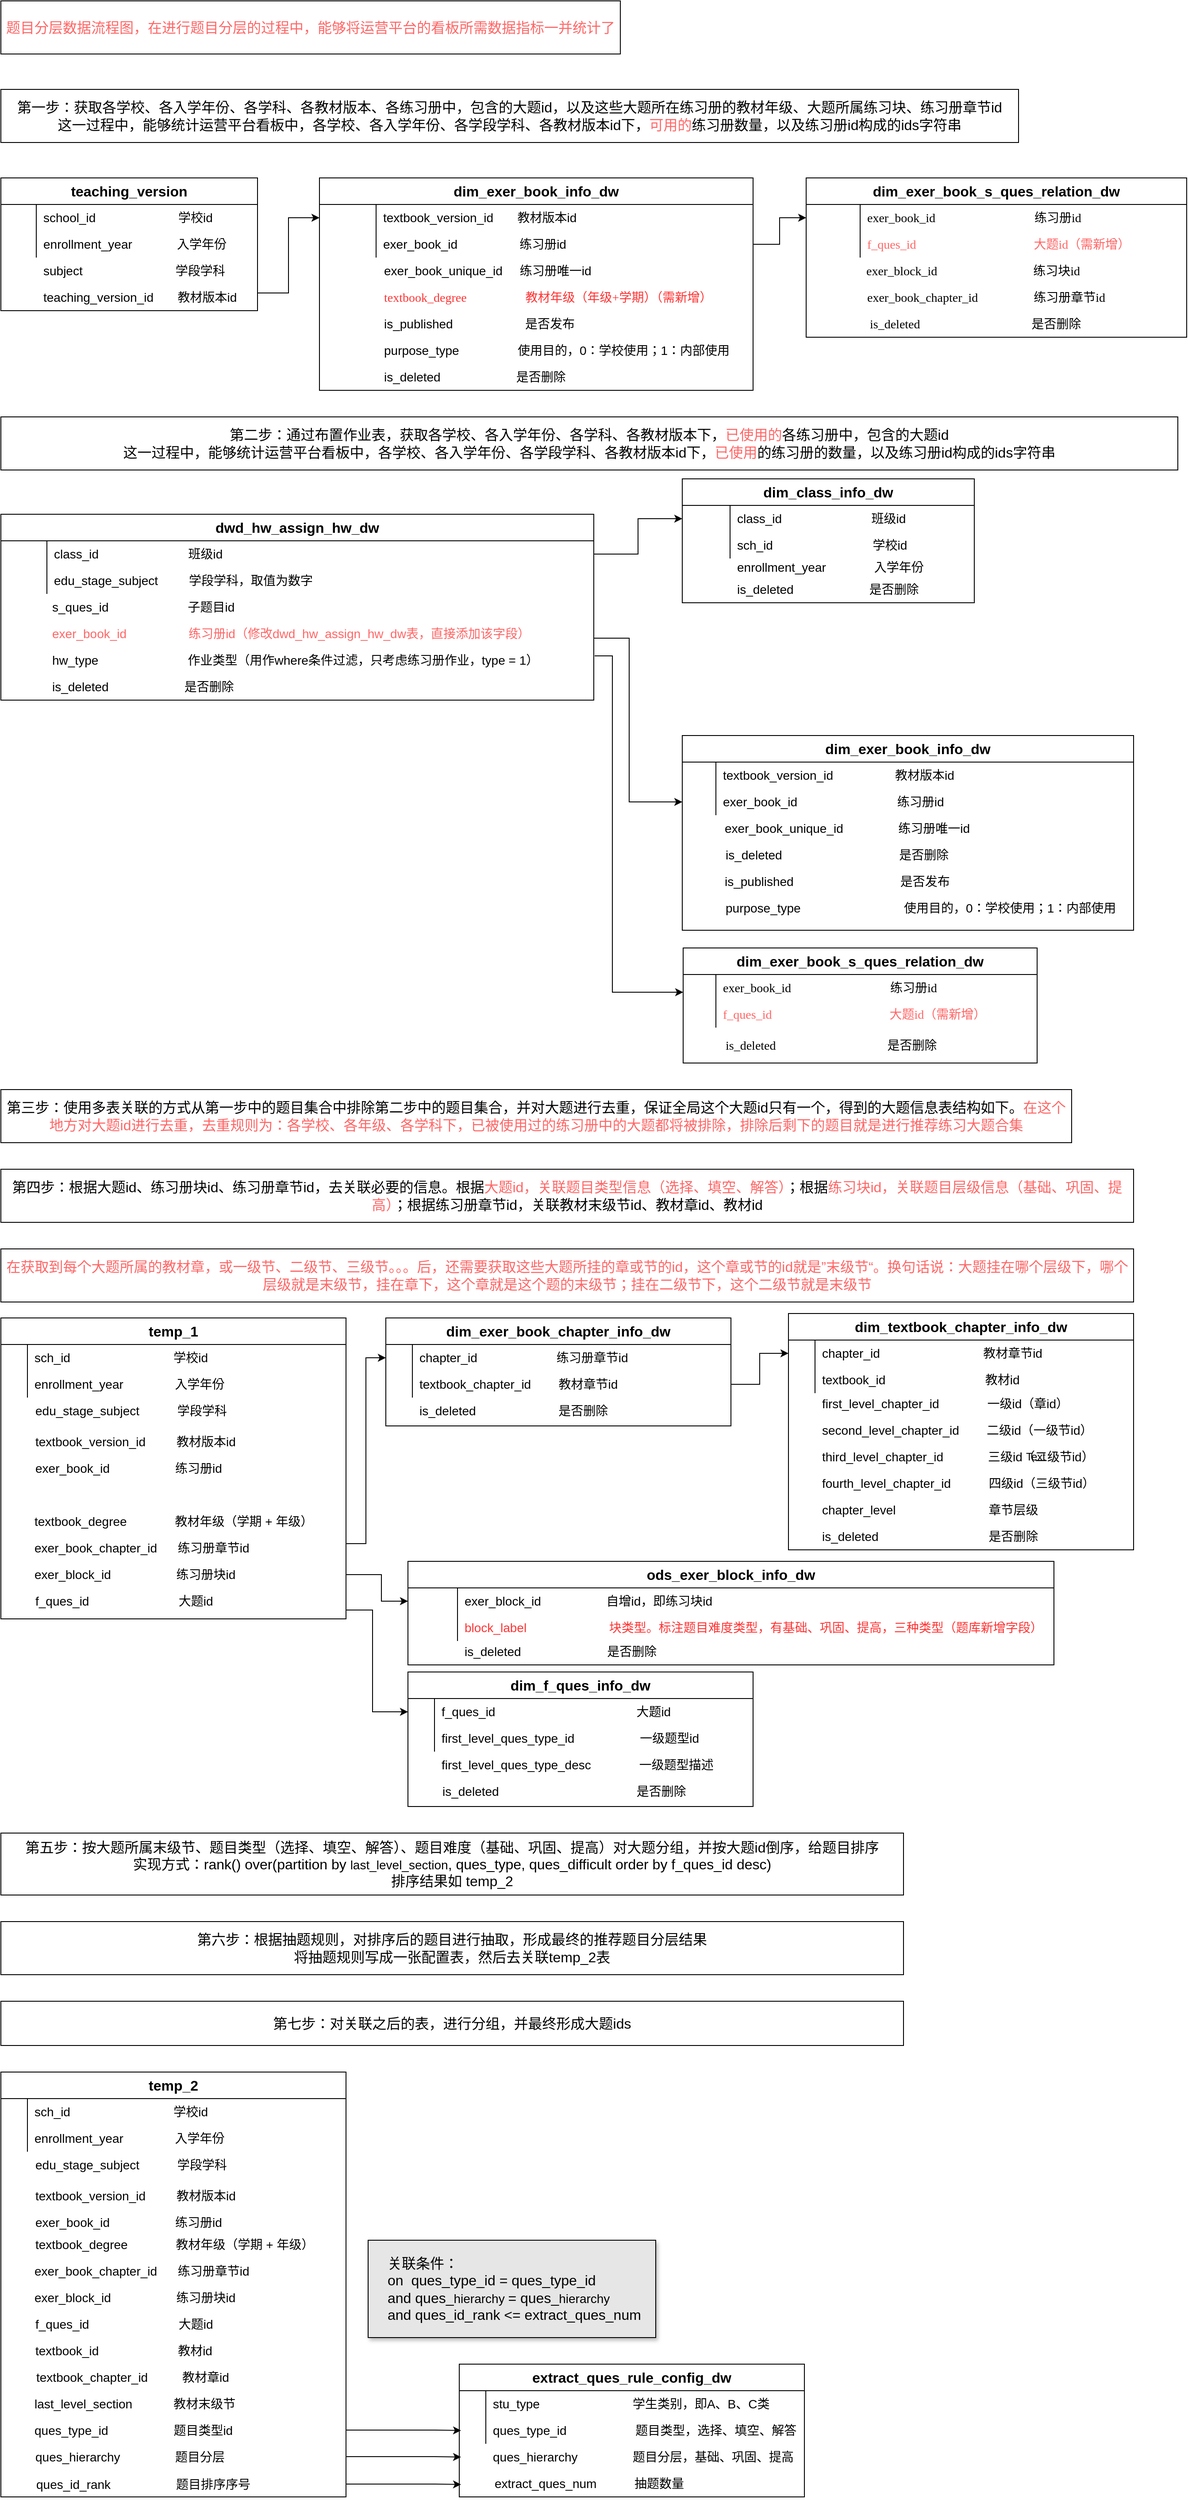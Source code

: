 <mxfile version="13.2.4" type="device" pages="2"><diagram id="uhDxXfRYBRiZKNnj7toi" name="sprint27-推荐练习_题目分层设计方案"><mxGraphModel dx="1086" dy="806" grid="1" gridSize="10" guides="1" tooltips="1" connect="1" arrows="1" fold="1" page="1" pageScale="1" pageWidth="827" pageHeight="1169" math="0" shadow="0"><root><mxCell id="0"/><mxCell id="1" parent="0"/><mxCell id="qwI6q_A2_rriq1uBBGUU-45" style="edgeStyle=orthogonalEdgeStyle;rounded=0;orthogonalLoop=1;jettySize=auto;html=1;exitX=1;exitY=0.75;exitDx=0;exitDy=0;entryX=0;entryY=0.5;entryDx=0;entryDy=0;fontSize=14;" parent="1" source="qwI6q_A2_rriq1uBBGUU-2" target="qwI6q_A2_rriq1uBBGUU-39" edge="1"><mxGeometry relative="1" as="geometry"><Array as="points"><mxPoint x="330" y="340"/><mxPoint x="365" y="340"/><mxPoint x="365" y="255"/></Array></mxGeometry></mxCell><mxCell id="qwI6q_A2_rriq1uBBGUU-2" value="teaching_version" style="shape=table;html=1;whiteSpace=wrap;startSize=30;container=1;collapsible=0;childLayout=tableLayout;fixedRows=1;rowLines=0;fontStyle=1;align=center;fontSize=16;" parent="1" vertex="1"><mxGeometry x="40" y="210" width="290" height="150" as="geometry"/></mxCell><mxCell id="qwI6q_A2_rriq1uBBGUU-6" value="" style="shape=partialRectangle;html=1;whiteSpace=wrap;collapsible=0;dropTarget=0;pointerEvents=0;fillColor=none;top=0;left=0;bottom=0;right=0;points=[[0,0.5],[1,0.5]];portConstraint=eastwest;" parent="qwI6q_A2_rriq1uBBGUU-2" vertex="1"><mxGeometry y="30" width="290" height="30" as="geometry"/></mxCell><mxCell id="qwI6q_A2_rriq1uBBGUU-7" value="" style="shape=partialRectangle;html=1;whiteSpace=wrap;connectable=0;fillColor=none;top=0;left=0;bottom=0;right=0;overflow=hidden;" parent="qwI6q_A2_rriq1uBBGUU-6" vertex="1"><mxGeometry width="40" height="30" as="geometry"/></mxCell><mxCell id="qwI6q_A2_rriq1uBBGUU-8" value="school_id&amp;nbsp; &amp;nbsp; &amp;nbsp; &amp;nbsp; &amp;nbsp; &amp;nbsp; &amp;nbsp; &amp;nbsp; &amp;nbsp; &amp;nbsp; &amp;nbsp; &amp;nbsp; 学校id" style="shape=partialRectangle;html=1;whiteSpace=wrap;connectable=0;fillColor=none;top=0;left=0;bottom=0;right=0;align=left;spacingLeft=6;overflow=hidden;fontSize=14;" parent="qwI6q_A2_rriq1uBBGUU-6" vertex="1"><mxGeometry x="40" width="250" height="30" as="geometry"/></mxCell><mxCell id="qwI6q_A2_rriq1uBBGUU-9" value="" style="shape=partialRectangle;html=1;whiteSpace=wrap;collapsible=0;dropTarget=0;pointerEvents=0;fillColor=none;top=0;left=0;bottom=0;right=0;points=[[0,0.5],[1,0.5]];portConstraint=eastwest;" parent="qwI6q_A2_rriq1uBBGUU-2" vertex="1"><mxGeometry y="60" width="290" height="30" as="geometry"/></mxCell><mxCell id="qwI6q_A2_rriq1uBBGUU-10" value="" style="shape=partialRectangle;html=1;whiteSpace=wrap;connectable=0;fillColor=none;top=0;left=0;bottom=0;right=0;overflow=hidden;" parent="qwI6q_A2_rriq1uBBGUU-9" vertex="1"><mxGeometry width="40" height="30" as="geometry"/></mxCell><mxCell id="qwI6q_A2_rriq1uBBGUU-11" value="enrollment_year&amp;nbsp; &amp;nbsp; &amp;nbsp; &amp;nbsp; &amp;nbsp; &amp;nbsp; &amp;nbsp;入学年份" style="shape=partialRectangle;html=1;whiteSpace=wrap;connectable=0;fillColor=none;top=0;left=0;bottom=0;right=0;align=left;spacingLeft=6;overflow=hidden;fontSize=14;" parent="qwI6q_A2_rriq1uBBGUU-9" vertex="1"><mxGeometry x="40" width="250" height="30" as="geometry"/></mxCell><mxCell id="qwI6q_A2_rriq1uBBGUU-13" value="subject&amp;nbsp; &amp;nbsp; &amp;nbsp; &amp;nbsp; &amp;nbsp; &amp;nbsp; &amp;nbsp; &amp;nbsp; &amp;nbsp; &amp;nbsp; &amp;nbsp; &amp;nbsp; &amp;nbsp; &amp;nbsp;学段学科" style="shape=partialRectangle;html=1;whiteSpace=wrap;connectable=0;fillColor=none;top=0;left=0;bottom=0;right=0;align=left;spacingLeft=6;overflow=hidden;fontSize=14;" parent="1" vertex="1"><mxGeometry x="80" y="300" width="220" height="30" as="geometry"/></mxCell><mxCell id="qwI6q_A2_rriq1uBBGUU-14" value="teaching_version_id&amp;nbsp; &amp;nbsp; &amp;nbsp; &amp;nbsp;教材版本id" style="shape=partialRectangle;html=1;whiteSpace=wrap;connectable=0;fillColor=none;top=0;left=0;bottom=0;right=0;align=left;spacingLeft=6;overflow=hidden;fontSize=14;" parent="1" vertex="1"><mxGeometry x="80" y="330" width="240" height="30" as="geometry"/></mxCell><mxCell id="qwI6q_A2_rriq1uBBGUU-38" value="dim_exer_book_info_dw" style="shape=table;html=1;whiteSpace=wrap;startSize=30;container=1;collapsible=0;childLayout=tableLayout;fixedRows=1;rowLines=0;fontStyle=1;align=center;fontSize=16;" parent="1" vertex="1"><mxGeometry x="400" y="210" width="490" height="240" as="geometry"/></mxCell><mxCell id="qwI6q_A2_rriq1uBBGUU-39" value="" style="shape=partialRectangle;html=1;whiteSpace=wrap;collapsible=0;dropTarget=0;pointerEvents=0;fillColor=none;top=0;left=0;bottom=0;right=0;points=[[0,0.5],[1,0.5]];portConstraint=eastwest;" parent="qwI6q_A2_rriq1uBBGUU-38" vertex="1"><mxGeometry y="30" width="490" height="30" as="geometry"/></mxCell><mxCell id="qwI6q_A2_rriq1uBBGUU-40" value="" style="shape=partialRectangle;html=1;whiteSpace=wrap;connectable=0;fillColor=none;top=0;left=0;bottom=0;right=0;overflow=hidden;" parent="qwI6q_A2_rriq1uBBGUU-39" vertex="1"><mxGeometry width="64" height="30" as="geometry"/></mxCell><mxCell id="qwI6q_A2_rriq1uBBGUU-41" value="textbook_version_id&amp;nbsp; &amp;nbsp; &amp;nbsp; &amp;nbsp;教材版本id" style="shape=partialRectangle;html=1;whiteSpace=wrap;connectable=0;fillColor=none;top=0;left=0;bottom=0;right=0;align=left;spacingLeft=6;overflow=hidden;fontSize=14;" parent="qwI6q_A2_rriq1uBBGUU-39" vertex="1"><mxGeometry x="64" width="426" height="30" as="geometry"/></mxCell><mxCell id="qwI6q_A2_rriq1uBBGUU-42" value="" style="shape=partialRectangle;html=1;whiteSpace=wrap;collapsible=0;dropTarget=0;pointerEvents=0;fillColor=none;top=0;left=0;bottom=0;right=0;points=[[0,0.5],[1,0.5]];portConstraint=eastwest;" parent="qwI6q_A2_rriq1uBBGUU-38" vertex="1"><mxGeometry y="60" width="490" height="30" as="geometry"/></mxCell><mxCell id="qwI6q_A2_rriq1uBBGUU-43" value="" style="shape=partialRectangle;html=1;whiteSpace=wrap;connectable=0;fillColor=none;top=0;left=0;bottom=0;right=0;overflow=hidden;" parent="qwI6q_A2_rriq1uBBGUU-42" vertex="1"><mxGeometry width="64" height="30" as="geometry"/></mxCell><mxCell id="qwI6q_A2_rriq1uBBGUU-44" value="exer_book_id&amp;nbsp; &amp;nbsp; &amp;nbsp; &amp;nbsp; &amp;nbsp; &amp;nbsp; &amp;nbsp; &amp;nbsp; &amp;nbsp; 练习册id" style="shape=partialRectangle;html=1;whiteSpace=wrap;connectable=0;fillColor=none;top=0;left=0;bottom=0;right=0;align=left;spacingLeft=6;overflow=hidden;fontSize=14;" parent="qwI6q_A2_rriq1uBBGUU-42" vertex="1"><mxGeometry x="64" width="426" height="30" as="geometry"/></mxCell><mxCell id="qwI6q_A2_rriq1uBBGUU-58" value="&lt;span lang=&quot;EN-US&quot; style=&quot;font-size: 10.5pt ; font-family: &amp;#34;times new roman&amp;#34; , serif&quot;&gt;textbook_degree&amp;nbsp; &amp;nbsp; &amp;nbsp; &amp;nbsp; &amp;nbsp; &amp;nbsp; &amp;nbsp; &amp;nbsp; &amp;nbsp; &amp;nbsp;&lt;/span&gt;&lt;span style=&quot;font-size: 10.5pt&quot;&gt;教材年级（年级&lt;/span&gt;&lt;span lang=&quot;EN-US&quot; style=&quot;font-size: 10.5pt ; font-family: &amp;#34;times new roman&amp;#34; , serif&quot;&gt;+&lt;/span&gt;&lt;span style=&quot;font-size: 10.5pt&quot;&gt;学期）（需新增）&lt;/span&gt;" style="shape=partialRectangle;html=1;whiteSpace=wrap;connectable=0;fillColor=none;top=0;left=0;bottom=0;right=0;align=left;spacingLeft=6;overflow=hidden;fontSize=14;fontColor=#FF3333;" parent="1" vertex="1"><mxGeometry x="465" y="330" width="386" height="30" as="geometry"/></mxCell><mxCell id="qwI6q_A2_rriq1uBBGUU-69" style="edgeStyle=orthogonalEdgeStyle;rounded=0;orthogonalLoop=1;jettySize=auto;html=1;exitX=1;exitY=0.5;exitDx=0;exitDy=0;entryX=0;entryY=0.5;entryDx=0;entryDy=0;fontSize=14;" parent="1" source="qwI6q_A2_rriq1uBBGUU-42" target="qwI6q_A2_rriq1uBBGUU-62" edge="1"><mxGeometry relative="1" as="geometry"/></mxCell><mxCell id="qwI6q_A2_rriq1uBBGUU-70" value="第一步：获取各学校、各入学年份、各学科、各教材版本、各练习册中，包含的大题id，以及这些大题所在练习册的教材年级、大题所属练习块、练习册章节id&lt;br style=&quot;font-size: 16px&quot;&gt;这一过程中，能够统计运营平台看板中，各学校、各入学年份、各学段学科、各教材版本id下，&lt;font color=&quot;#ff6666&quot; style=&quot;font-size: 16px&quot;&gt;可用的&lt;/font&gt;练习册数量，以及练习册id构成的ids字符串" style="rounded=0;whiteSpace=wrap;html=1;fontSize=16;" parent="1" vertex="1"><mxGeometry x="40" y="110" width="1150" height="60" as="geometry"/></mxCell><mxCell id="qwI6q_A2_rriq1uBBGUU-71" value="&lt;span lang=&quot;EN-US&quot; style=&quot;font-size: 10.5pt ; font-family: &amp;#34;times new roman&amp;#34; , serif&quot;&gt;exer_block_id&amp;nbsp; &amp;nbsp; &amp;nbsp; &amp;nbsp; &amp;nbsp; &amp;nbsp; &amp;nbsp; &amp;nbsp; &amp;nbsp; &amp;nbsp; &amp;nbsp; &amp;nbsp; &amp;nbsp; &amp;nbsp; &amp;nbsp; &amp;nbsp;练习块id&lt;/span&gt;" style="shape=partialRectangle;html=1;whiteSpace=wrap;connectable=0;fillColor=none;top=0;left=0;bottom=0;right=0;align=left;spacingLeft=6;overflow=hidden;fontSize=14;" parent="1" vertex="1"><mxGeometry x="1010" y="300" width="270" height="30" as="geometry"/></mxCell><mxCell id="qwI6q_A2_rriq1uBBGUU-72" value="&lt;span lang=&quot;EN-US&quot; style=&quot;font-size: 10.5pt ; font-family: &amp;#34;times new roman&amp;#34; , serif&quot;&gt;exer_book_chapter_id&amp;nbsp; &amp;nbsp; &amp;nbsp; &amp;nbsp; &amp;nbsp; &amp;nbsp; &amp;nbsp; &amp;nbsp; &amp;nbsp; 练习册章节id&lt;/span&gt;" style="shape=partialRectangle;html=1;whiteSpace=wrap;connectable=0;fillColor=none;top=0;left=0;bottom=0;right=0;align=left;spacingLeft=6;overflow=hidden;fontSize=14;" parent="1" vertex="1"><mxGeometry x="1011" y="330" width="290" height="30" as="geometry"/></mxCell><mxCell id="qwI6q_A2_rriq1uBBGUU-97" value="hw_type&amp;nbsp; &amp;nbsp; &amp;nbsp; &amp;nbsp; &amp;nbsp; &amp;nbsp; &amp;nbsp; &amp;nbsp; &amp;nbsp; &amp;nbsp; &amp;nbsp; &amp;nbsp; &amp;nbsp; 作业类型（用作where条件过滤，只考虑练习册作业，type = 1）" style="shape=partialRectangle;html=1;whiteSpace=wrap;connectable=0;fillColor=none;top=0;left=0;bottom=0;right=0;align=left;spacingLeft=6;overflow=hidden;fontSize=14;strokeColor=#000000;fontColor=#000000;" parent="1" vertex="1"><mxGeometry x="90" y="740" width="560" height="30" as="geometry"/></mxCell><mxCell id="qwI6q_A2_rriq1uBBGUU-98" value="s_ques_id&amp;nbsp; &amp;nbsp; &amp;nbsp; &amp;nbsp; &amp;nbsp; &amp;nbsp; &amp;nbsp; &amp;nbsp; &amp;nbsp; &amp;nbsp; &amp;nbsp; &amp;nbsp;子题目id" style="shape=partialRectangle;html=1;whiteSpace=wrap;connectable=0;fillColor=none;top=0;left=0;bottom=0;right=0;align=left;spacingLeft=6;overflow=hidden;fontSize=14;" parent="1" vertex="1"><mxGeometry x="90" y="680" width="530" height="30" as="geometry"/></mxCell><mxCell id="qwI6q_A2_rriq1uBBGUU-116" value="" style="shape=partialRectangle;html=1;whiteSpace=wrap;collapsible=0;dropTarget=0;pointerEvents=0;fillColor=none;top=0;left=0;bottom=0;right=0;points=[[0,0.5],[1,0.5]];portConstraint=eastwest;" parent="1" vertex="1"><mxGeometry x="845" y="635" width="250" height="30" as="geometry"/></mxCell><mxCell id="qwI6q_A2_rriq1uBBGUU-117" value="" style="shape=partialRectangle;html=1;whiteSpace=wrap;connectable=0;fillColor=none;top=0;left=0;bottom=0;right=0;overflow=hidden;" parent="qwI6q_A2_rriq1uBBGUU-116" vertex="1"><mxGeometry width="19.492" height="30" as="geometry"/></mxCell><mxCell id="qwI6q_A2_rriq1uBBGUU-118" value="enrollment_year&amp;nbsp; &amp;nbsp; &amp;nbsp; &amp;nbsp; &amp;nbsp; &amp;nbsp; &amp;nbsp; 入学年份" style="shape=partialRectangle;html=1;whiteSpace=wrap;connectable=0;fillColor=none;top=0;left=0;bottom=0;right=0;align=left;spacingLeft=6;overflow=hidden;fontSize=14;" parent="qwI6q_A2_rriq1uBBGUU-116" vertex="1"><mxGeometry x="19.492" width="230.508" height="30" as="geometry"/></mxCell><mxCell id="qwI6q_A2_rriq1uBBGUU-119" style="edgeStyle=orthogonalEdgeStyle;rounded=0;orthogonalLoop=1;jettySize=auto;html=1;exitX=1;exitY=0.5;exitDx=0;exitDy=0;entryX=0;entryY=0.5;entryDx=0;entryDy=0;fontSize=15;" parent="1" source="qwI6q_A2_rriq1uBBGUU-91" target="qwI6q_A2_rriq1uBBGUU-109" edge="1"><mxGeometry relative="1" as="geometry"/></mxCell><mxCell id="qwI6q_A2_rriq1uBBGUU-139" value="第二步：通过布置作业表，获取各学校、各入学年份、各学科、各教材版本下，&lt;font color=&quot;#ff6666&quot;&gt;已使用的&lt;/font&gt;各练习册中，包含的大题id&lt;br style=&quot;font-size: 16px&quot;&gt;这一过程中，能够统计运营平台看板中，各学校、各入学年份、各学段学科、各教材版本id下，&lt;font color=&quot;#ff6666&quot; style=&quot;font-size: 16px&quot;&gt;已使用&lt;/font&gt;的练习册的数量，以及练习册id构成的ids字符串" style="rounded=0;whiteSpace=wrap;html=1;fontSize=16;" parent="1" vertex="1"><mxGeometry x="40" y="480" width="1330" height="60" as="geometry"/></mxCell><mxCell id="qwI6q_A2_rriq1uBBGUU-140" value="exer_book_id&amp;nbsp; &amp;nbsp; &amp;nbsp; &amp;nbsp; &amp;nbsp; &amp;nbsp; &amp;nbsp; &amp;nbsp; &amp;nbsp; 练习册id（修改dwd_hw_assign_hw_dw表，直接添加该字段）" style="shape=partialRectangle;html=1;whiteSpace=wrap;connectable=0;fillColor=none;top=0;left=0;bottom=0;right=0;align=left;spacingLeft=6;overflow=hidden;fontSize=14;fontColor=#FF6666;" parent="1" vertex="1"><mxGeometry x="90" y="710" width="550" height="30" as="geometry"/></mxCell><mxCell id="qwI6q_A2_rriq1uBBGUU-142" style="edgeStyle=orthogonalEdgeStyle;rounded=0;orthogonalLoop=1;jettySize=auto;html=1;fontSize=15;entryX=0;entryY=0.5;entryDx=0;entryDy=0;" parent="1" target="qwI6q_A2_rriq1uBBGUU-133" edge="1"><mxGeometry relative="1" as="geometry"><mxPoint x="710" y="730" as="sourcePoint"/><mxPoint x="800" y="890" as="targetPoint"/><Array as="points"><mxPoint x="750" y="730"/><mxPoint x="750" y="915"/></Array></mxGeometry></mxCell><mxCell id="qwI6q_A2_rriq1uBBGUU-61" value="dim_exer_book_s_ques_relation_dw" style="shape=table;html=1;whiteSpace=wrap;startSize=30;container=1;collapsible=0;childLayout=tableLayout;fixedRows=1;rowLines=0;fontStyle=1;align=center;fontSize=16;" parent="1" vertex="1"><mxGeometry x="950" y="210" width="430" height="180" as="geometry"/></mxCell><mxCell id="qwI6q_A2_rriq1uBBGUU-62" value="" style="shape=partialRectangle;html=1;whiteSpace=wrap;collapsible=0;dropTarget=0;pointerEvents=0;fillColor=none;top=0;left=0;bottom=0;right=0;points=[[0,0.5],[1,0.5]];portConstraint=eastwest;" parent="qwI6q_A2_rriq1uBBGUU-61" vertex="1"><mxGeometry y="30" width="430" height="30" as="geometry"/></mxCell><mxCell id="qwI6q_A2_rriq1uBBGUU-63" value="" style="shape=partialRectangle;html=1;whiteSpace=wrap;connectable=0;fillColor=none;top=0;left=0;bottom=0;right=0;overflow=hidden;" parent="qwI6q_A2_rriq1uBBGUU-62" vertex="1"><mxGeometry width="61" height="30" as="geometry"/></mxCell><mxCell id="qwI6q_A2_rriq1uBBGUU-64" value="&lt;span lang=&quot;EN-US&quot; style=&quot;font-size: 10.5pt ; font-family: &amp;#34;times new roman&amp;#34; , serif&quot;&gt;exer_book_id&amp;nbsp; &amp;nbsp; &amp;nbsp; &amp;nbsp; &amp;nbsp; &amp;nbsp; &amp;nbsp; &amp;nbsp; &amp;nbsp; &amp;nbsp; &amp;nbsp; &amp;nbsp; &amp;nbsp; &amp;nbsp; &amp;nbsp; &amp;nbsp; 练习册id&lt;/span&gt;" style="shape=partialRectangle;html=1;whiteSpace=wrap;connectable=0;fillColor=none;top=0;left=0;bottom=0;right=0;align=left;spacingLeft=6;overflow=hidden;fontSize=14;" parent="qwI6q_A2_rriq1uBBGUU-62" vertex="1"><mxGeometry x="61" width="369" height="30" as="geometry"/></mxCell><mxCell id="qwI6q_A2_rriq1uBBGUU-65" value="" style="shape=partialRectangle;html=1;whiteSpace=wrap;collapsible=0;dropTarget=0;pointerEvents=0;fillColor=none;top=0;left=0;bottom=0;right=0;points=[[0,0.5],[1,0.5]];portConstraint=eastwest;" parent="qwI6q_A2_rriq1uBBGUU-61" vertex="1"><mxGeometry y="60" width="430" height="30" as="geometry"/></mxCell><mxCell id="qwI6q_A2_rriq1uBBGUU-66" value="" style="shape=partialRectangle;html=1;whiteSpace=wrap;connectable=0;fillColor=none;top=0;left=0;bottom=0;right=0;overflow=hidden;" parent="qwI6q_A2_rriq1uBBGUU-65" vertex="1"><mxGeometry width="61" height="30" as="geometry"/></mxCell><mxCell id="qwI6q_A2_rriq1uBBGUU-67" value="&lt;span lang=&quot;EN-US&quot; style=&quot;font-size: 10.5pt ; font-family: &amp;quot;times new roman&amp;quot; , serif&quot;&gt;f_ques_id&amp;nbsp; &amp;nbsp; &amp;nbsp; &amp;nbsp; &amp;nbsp; &amp;nbsp; &amp;nbsp; &amp;nbsp; &amp;nbsp; &amp;nbsp; &amp;nbsp; &amp;nbsp; &amp;nbsp; &amp;nbsp; &amp;nbsp; &amp;nbsp; &amp;nbsp; &amp;nbsp; &amp;nbsp; 大题id（需新增）&lt;/span&gt;" style="shape=partialRectangle;html=1;whiteSpace=wrap;connectable=0;fillColor=none;top=0;left=0;bottom=0;right=0;align=left;spacingLeft=6;overflow=hidden;fontSize=14;fontColor=#FF6666;" parent="qwI6q_A2_rriq1uBBGUU-65" vertex="1"><mxGeometry x="61" width="369" height="30" as="geometry"/></mxCell><mxCell id="qwI6q_A2_rriq1uBBGUU-143" value="第三步：使用多表关联的方式从第一步中的题目集合中排除第二步中的题目集合，并对大题进行去重，保证全局这个大题id只有一个，得到的大题信息表结构如下。&lt;font color=&quot;#ff6666&quot;&gt;在这个地方对大题id进行去重，去重规则为：各学校、各年级、各学科下，已被使用过的练习册中的大题都将被排除，排除后剩下的题目就是进行推荐练习大题合集&lt;/font&gt;" style="rounded=0;whiteSpace=wrap;html=1;fontSize=16;" parent="1" vertex="1"><mxGeometry x="40" y="1240" width="1210" height="60" as="geometry"/></mxCell><mxCell id="qwI6q_A2_rriq1uBBGUU-90" value="dwd_hw_assign_hw_dw" style="shape=table;html=1;whiteSpace=wrap;startSize=30;container=1;collapsible=0;childLayout=tableLayout;fixedRows=1;rowLines=0;fontStyle=1;align=center;fontSize=16;" parent="1" vertex="1"><mxGeometry x="40" y="590" width="670" height="210" as="geometry"/></mxCell><mxCell id="qwI6q_A2_rriq1uBBGUU-91" value="" style="shape=partialRectangle;html=1;whiteSpace=wrap;collapsible=0;dropTarget=0;pointerEvents=0;fillColor=none;top=0;left=0;bottom=0;right=0;points=[[0,0.5],[1,0.5]];portConstraint=eastwest;" parent="qwI6q_A2_rriq1uBBGUU-90" vertex="1"><mxGeometry y="30" width="670" height="30" as="geometry"/></mxCell><mxCell id="qwI6q_A2_rriq1uBBGUU-92" value="" style="shape=partialRectangle;html=1;whiteSpace=wrap;connectable=0;fillColor=none;top=0;left=0;bottom=0;right=0;overflow=hidden;" parent="qwI6q_A2_rriq1uBBGUU-91" vertex="1"><mxGeometry width="52" height="30" as="geometry"/></mxCell><mxCell id="qwI6q_A2_rriq1uBBGUU-93" value="class_id&amp;nbsp; &amp;nbsp; &amp;nbsp; &amp;nbsp; &amp;nbsp; &amp;nbsp; &amp;nbsp; &amp;nbsp; &amp;nbsp; &amp;nbsp; &amp;nbsp; &amp;nbsp; &amp;nbsp; 班级id" style="shape=partialRectangle;html=1;whiteSpace=wrap;connectable=0;fillColor=none;top=0;left=0;bottom=0;right=0;align=left;spacingLeft=6;overflow=hidden;fontSize=14;" parent="qwI6q_A2_rriq1uBBGUU-91" vertex="1"><mxGeometry x="52" width="618" height="30" as="geometry"/></mxCell><mxCell id="qwI6q_A2_rriq1uBBGUU-94" value="" style="shape=partialRectangle;html=1;whiteSpace=wrap;collapsible=0;dropTarget=0;pointerEvents=0;fillColor=none;top=0;left=0;bottom=0;right=0;points=[[0,0.5],[1,0.5]];portConstraint=eastwest;" parent="qwI6q_A2_rriq1uBBGUU-90" vertex="1"><mxGeometry y="60" width="670" height="30" as="geometry"/></mxCell><mxCell id="qwI6q_A2_rriq1uBBGUU-95" value="" style="shape=partialRectangle;html=1;whiteSpace=wrap;connectable=0;fillColor=none;top=0;left=0;bottom=0;right=0;overflow=hidden;" parent="qwI6q_A2_rriq1uBBGUU-94" vertex="1"><mxGeometry width="52" height="30" as="geometry"/></mxCell><mxCell id="qwI6q_A2_rriq1uBBGUU-96" value="edu_stage_subject&amp;nbsp; &amp;nbsp; &amp;nbsp; &amp;nbsp; &amp;nbsp;学段学科，取值为数字" style="shape=partialRectangle;html=1;whiteSpace=wrap;connectable=0;fillColor=none;top=0;left=0;bottom=0;right=0;align=left;spacingLeft=6;overflow=hidden;fontSize=14;" parent="qwI6q_A2_rriq1uBBGUU-94" vertex="1"><mxGeometry x="52" width="618" height="30" as="geometry"/></mxCell><mxCell id="qwI6q_A2_rriq1uBBGUU-108" value="dim_class_info_dw" style="shape=table;html=1;whiteSpace=wrap;startSize=30;container=1;collapsible=0;childLayout=tableLayout;fixedRows=1;rowLines=0;fontStyle=1;align=center;fontSize=16;" parent="1" vertex="1"><mxGeometry x="810" y="550" width="330" height="140" as="geometry"/></mxCell><mxCell id="qwI6q_A2_rriq1uBBGUU-109" value="" style="shape=partialRectangle;html=1;whiteSpace=wrap;collapsible=0;dropTarget=0;pointerEvents=0;fillColor=none;top=0;left=0;bottom=0;right=0;points=[[0,0.5],[1,0.5]];portConstraint=eastwest;" parent="qwI6q_A2_rriq1uBBGUU-108" vertex="1"><mxGeometry y="30" width="330" height="30" as="geometry"/></mxCell><mxCell id="qwI6q_A2_rriq1uBBGUU-110" value="" style="shape=partialRectangle;html=1;whiteSpace=wrap;connectable=0;fillColor=none;top=0;left=0;bottom=0;right=0;overflow=hidden;" parent="qwI6q_A2_rriq1uBBGUU-109" vertex="1"><mxGeometry width="54" height="30" as="geometry"/></mxCell><mxCell id="qwI6q_A2_rriq1uBBGUU-111" value="class_id&amp;nbsp; &amp;nbsp; &amp;nbsp; &amp;nbsp; &amp;nbsp; &amp;nbsp; &amp;nbsp; &amp;nbsp; &amp;nbsp; &amp;nbsp; &amp;nbsp; &amp;nbsp; &amp;nbsp; 班级id" style="shape=partialRectangle;html=1;whiteSpace=wrap;connectable=0;fillColor=none;top=0;left=0;bottom=0;right=0;align=left;spacingLeft=6;overflow=hidden;fontSize=14;" parent="qwI6q_A2_rriq1uBBGUU-109" vertex="1"><mxGeometry x="54" width="276" height="30" as="geometry"/></mxCell><mxCell id="qwI6q_A2_rriq1uBBGUU-112" value="" style="shape=partialRectangle;html=1;whiteSpace=wrap;collapsible=0;dropTarget=0;pointerEvents=0;fillColor=none;top=0;left=0;bottom=0;right=0;points=[[0,0.5],[1,0.5]];portConstraint=eastwest;" parent="qwI6q_A2_rriq1uBBGUU-108" vertex="1"><mxGeometry y="60" width="330" height="30" as="geometry"/></mxCell><mxCell id="qwI6q_A2_rriq1uBBGUU-113" value="" style="shape=partialRectangle;html=1;whiteSpace=wrap;connectable=0;fillColor=none;top=0;left=0;bottom=0;right=0;overflow=hidden;" parent="qwI6q_A2_rriq1uBBGUU-112" vertex="1"><mxGeometry width="54" height="30" as="geometry"/></mxCell><mxCell id="qwI6q_A2_rriq1uBBGUU-114" value="sch_id&amp;nbsp; &amp;nbsp; &amp;nbsp; &amp;nbsp; &amp;nbsp; &amp;nbsp; &amp;nbsp; &amp;nbsp; &amp;nbsp; &amp;nbsp; &amp;nbsp; &amp;nbsp; &amp;nbsp; &amp;nbsp; &amp;nbsp;学校id" style="shape=partialRectangle;html=1;whiteSpace=wrap;connectable=0;fillColor=none;top=0;left=0;bottom=0;right=0;align=left;spacingLeft=6;overflow=hidden;fontSize=14;" parent="qwI6q_A2_rriq1uBBGUU-112" vertex="1"><mxGeometry x="54" width="276" height="30" as="geometry"/></mxCell><mxCell id="qwI6q_A2_rriq1uBBGUU-151" value="edu_stage_subject&amp;nbsp; &amp;nbsp; &amp;nbsp; &amp;nbsp; &amp;nbsp; &amp;nbsp;学段学科" style="shape=partialRectangle;html=1;whiteSpace=wrap;connectable=0;fillColor=none;top=0;left=0;bottom=0;right=0;align=left;spacingLeft=6;overflow=hidden;fontSize=14;" parent="1" vertex="1"><mxGeometry x="71" y="1588" width="238" height="30" as="geometry"/></mxCell><mxCell id="qwI6q_A2_rriq1uBBGUU-152" value="textbook_version_id&amp;nbsp; &amp;nbsp; &amp;nbsp; &amp;nbsp; &amp;nbsp;教材版本id" style="shape=partialRectangle;html=1;whiteSpace=wrap;connectable=0;fillColor=none;top=0;left=0;bottom=0;right=0;align=left;spacingLeft=6;overflow=hidden;fontSize=14;" parent="1" vertex="1"><mxGeometry x="71" y="1623" width="248" height="30" as="geometry"/></mxCell><mxCell id="qwI6q_A2_rriq1uBBGUU-153" value="exer_book_id&amp;nbsp; &amp;nbsp; &amp;nbsp; &amp;nbsp; &amp;nbsp; &amp;nbsp; &amp;nbsp; &amp;nbsp; &amp;nbsp; &amp;nbsp;练习册id" style="shape=partialRectangle;html=1;whiteSpace=wrap;connectable=0;fillColor=none;top=0;left=0;bottom=0;right=0;align=left;spacingLeft=6;overflow=hidden;fontSize=14;" parent="1" vertex="1"><mxGeometry x="71" y="1653" width="238" height="30" as="geometry"/></mxCell><mxCell id="qwI6q_A2_rriq1uBBGUU-129" value="dim_exer_book_info_dw" style="shape=table;html=1;whiteSpace=wrap;startSize=30;container=1;collapsible=0;childLayout=tableLayout;fixedRows=1;rowLines=0;fontStyle=1;align=center;fontSize=16;" parent="1" vertex="1"><mxGeometry x="810" y="840" width="510" height="220" as="geometry"/></mxCell><mxCell id="qwI6q_A2_rriq1uBBGUU-130" value="" style="shape=partialRectangle;html=1;whiteSpace=wrap;collapsible=0;dropTarget=0;pointerEvents=0;fillColor=none;top=0;left=0;bottom=0;right=0;points=[[0,0.5],[1,0.5]];portConstraint=eastwest;" parent="qwI6q_A2_rriq1uBBGUU-129" vertex="1"><mxGeometry y="30" width="510" height="30" as="geometry"/></mxCell><mxCell id="qwI6q_A2_rriq1uBBGUU-131" value="" style="shape=partialRectangle;html=1;whiteSpace=wrap;connectable=0;fillColor=none;top=0;left=0;bottom=0;right=0;overflow=hidden;" parent="qwI6q_A2_rriq1uBBGUU-130" vertex="1"><mxGeometry width="38" height="30" as="geometry"/></mxCell><mxCell id="qwI6q_A2_rriq1uBBGUU-132" value="textbook_version_id&amp;nbsp; &amp;nbsp; &amp;nbsp; &amp;nbsp; &amp;nbsp; &amp;nbsp; &amp;nbsp; &amp;nbsp; &amp;nbsp; 教材版本id" style="shape=partialRectangle;html=1;whiteSpace=wrap;connectable=0;fillColor=none;top=0;left=0;bottom=0;right=0;align=left;spacingLeft=6;overflow=hidden;fontSize=14;" parent="qwI6q_A2_rriq1uBBGUU-130" vertex="1"><mxGeometry x="38" width="472" height="30" as="geometry"/></mxCell><mxCell id="qwI6q_A2_rriq1uBBGUU-133" value="" style="shape=partialRectangle;html=1;whiteSpace=wrap;collapsible=0;dropTarget=0;pointerEvents=0;fillColor=none;top=0;left=0;bottom=0;right=0;points=[[0,0.5],[1,0.5]];portConstraint=eastwest;" parent="qwI6q_A2_rriq1uBBGUU-129" vertex="1"><mxGeometry y="60" width="510" height="30" as="geometry"/></mxCell><mxCell id="qwI6q_A2_rriq1uBBGUU-134" value="" style="shape=partialRectangle;html=1;whiteSpace=wrap;connectable=0;fillColor=none;top=0;left=0;bottom=0;right=0;overflow=hidden;" parent="qwI6q_A2_rriq1uBBGUU-133" vertex="1"><mxGeometry width="38" height="30" as="geometry"/></mxCell><mxCell id="qwI6q_A2_rriq1uBBGUU-135" value="exer_book_id&amp;nbsp; &amp;nbsp; &amp;nbsp; &amp;nbsp; &amp;nbsp; &amp;nbsp; &amp;nbsp; &amp;nbsp; &amp;nbsp; &amp;nbsp; &amp;nbsp; &amp;nbsp; &amp;nbsp; &amp;nbsp; &amp;nbsp;练习册id" style="shape=partialRectangle;html=1;whiteSpace=wrap;connectable=0;fillColor=none;top=0;left=0;bottom=0;right=0;align=left;spacingLeft=6;overflow=hidden;fontSize=14;" parent="qwI6q_A2_rriq1uBBGUU-133" vertex="1"><mxGeometry x="38" width="472" height="30" as="geometry"/></mxCell><mxCell id="DH3iUmKy9aZUZtg8-Wg9-8" value="dim_exer_book_s_ques_relation_dw" style="shape=table;html=1;whiteSpace=wrap;startSize=30;container=1;collapsible=0;childLayout=tableLayout;fixedRows=1;rowLines=0;fontStyle=1;align=center;fontSize=16;" parent="1" vertex="1"><mxGeometry x="811" y="1080" width="400" height="130" as="geometry"/></mxCell><mxCell id="DH3iUmKy9aZUZtg8-Wg9-9" value="" style="shape=partialRectangle;html=1;whiteSpace=wrap;collapsible=0;dropTarget=0;pointerEvents=0;fillColor=none;top=0;left=0;bottom=0;right=0;points=[[0,0.5],[1,0.5]];portConstraint=eastwest;" parent="DH3iUmKy9aZUZtg8-Wg9-8" vertex="1"><mxGeometry y="30" width="400" height="30" as="geometry"/></mxCell><mxCell id="DH3iUmKy9aZUZtg8-Wg9-10" value="" style="shape=partialRectangle;html=1;whiteSpace=wrap;connectable=0;fillColor=none;top=0;left=0;bottom=0;right=0;overflow=hidden;" parent="DH3iUmKy9aZUZtg8-Wg9-9" vertex="1"><mxGeometry width="37" height="30" as="geometry"/></mxCell><mxCell id="DH3iUmKy9aZUZtg8-Wg9-11" value="&lt;span lang=&quot;EN-US&quot; style=&quot;font-size: 10.5pt ; font-family: &amp;#34;times new roman&amp;#34; , serif&quot;&gt;exer_book_id&amp;nbsp; &amp;nbsp; &amp;nbsp; &amp;nbsp; &amp;nbsp; &amp;nbsp; &amp;nbsp; &amp;nbsp; &amp;nbsp; &amp;nbsp; &amp;nbsp; &amp;nbsp; &amp;nbsp; &amp;nbsp; &amp;nbsp; &amp;nbsp; 练习册id&lt;/span&gt;" style="shape=partialRectangle;html=1;whiteSpace=wrap;connectable=0;fillColor=none;top=0;left=0;bottom=0;right=0;align=left;spacingLeft=6;overflow=hidden;fontSize=14;" parent="DH3iUmKy9aZUZtg8-Wg9-9" vertex="1"><mxGeometry x="37" width="363" height="30" as="geometry"/></mxCell><mxCell id="DH3iUmKy9aZUZtg8-Wg9-12" value="" style="shape=partialRectangle;html=1;whiteSpace=wrap;collapsible=0;dropTarget=0;pointerEvents=0;fillColor=none;top=0;left=0;bottom=0;right=0;points=[[0,0.5],[1,0.5]];portConstraint=eastwest;" parent="DH3iUmKy9aZUZtg8-Wg9-8" vertex="1"><mxGeometry y="60" width="400" height="30" as="geometry"/></mxCell><mxCell id="DH3iUmKy9aZUZtg8-Wg9-13" value="" style="shape=partialRectangle;html=1;whiteSpace=wrap;connectable=0;fillColor=none;top=0;left=0;bottom=0;right=0;overflow=hidden;" parent="DH3iUmKy9aZUZtg8-Wg9-12" vertex="1"><mxGeometry width="37" height="30" as="geometry"/></mxCell><mxCell id="DH3iUmKy9aZUZtg8-Wg9-14" value="&lt;span lang=&quot;EN-US&quot; style=&quot;font-size: 10.5pt ; font-family: &amp;quot;times new roman&amp;quot; , serif&quot;&gt;f_ques_id&amp;nbsp; &amp;nbsp; &amp;nbsp; &amp;nbsp; &amp;nbsp; &amp;nbsp; &amp;nbsp; &amp;nbsp; &amp;nbsp; &amp;nbsp; &amp;nbsp; &amp;nbsp; &amp;nbsp; &amp;nbsp; &amp;nbsp; &amp;nbsp; &amp;nbsp; &amp;nbsp; &amp;nbsp; 大题id（需新增）&lt;/span&gt;" style="shape=partialRectangle;html=1;whiteSpace=wrap;connectable=0;fillColor=none;top=0;left=0;bottom=0;right=0;align=left;spacingLeft=6;overflow=hidden;fontSize=14;fontColor=#FF6666;" parent="DH3iUmKy9aZUZtg8-Wg9-12" vertex="1"><mxGeometry x="37" width="363" height="30" as="geometry"/></mxCell><mxCell id="qwI6q_A2_rriq1uBBGUU-144" value="temp_1" style="shape=table;html=1;whiteSpace=wrap;startSize=30;container=1;collapsible=0;childLayout=tableLayout;fixedRows=1;rowLines=0;fontStyle=1;align=center;fontSize=16;" parent="1" vertex="1"><mxGeometry x="40" y="1498" width="390" height="340" as="geometry"/></mxCell><mxCell id="qwI6q_A2_rriq1uBBGUU-145" value="" style="shape=partialRectangle;html=1;whiteSpace=wrap;collapsible=0;dropTarget=0;pointerEvents=0;fillColor=none;top=0;left=0;bottom=0;right=0;points=[[0,0.5],[1,0.5]];portConstraint=eastwest;" parent="qwI6q_A2_rriq1uBBGUU-144" vertex="1"><mxGeometry y="30" width="390" height="30" as="geometry"/></mxCell><mxCell id="qwI6q_A2_rriq1uBBGUU-146" value="" style="shape=partialRectangle;html=1;whiteSpace=wrap;connectable=0;fillColor=none;top=0;left=0;bottom=0;right=0;overflow=hidden;" parent="qwI6q_A2_rriq1uBBGUU-145" vertex="1"><mxGeometry width="30" height="30" as="geometry"/></mxCell><mxCell id="qwI6q_A2_rriq1uBBGUU-147" value="sch_id&amp;nbsp; &amp;nbsp; &amp;nbsp; &amp;nbsp; &amp;nbsp; &amp;nbsp; &amp;nbsp; &amp;nbsp; &amp;nbsp; &amp;nbsp; &amp;nbsp; &amp;nbsp; &amp;nbsp; &amp;nbsp; &amp;nbsp; 学校id" style="shape=partialRectangle;html=1;whiteSpace=wrap;connectable=0;fillColor=none;top=0;left=0;bottom=0;right=0;align=left;spacingLeft=6;overflow=hidden;fontSize=14;" parent="qwI6q_A2_rriq1uBBGUU-145" vertex="1"><mxGeometry x="30" width="360" height="30" as="geometry"/></mxCell><mxCell id="qwI6q_A2_rriq1uBBGUU-148" value="" style="shape=partialRectangle;html=1;whiteSpace=wrap;collapsible=0;dropTarget=0;pointerEvents=0;fillColor=none;top=0;left=0;bottom=0;right=0;points=[[0,0.5],[1,0.5]];portConstraint=eastwest;" parent="qwI6q_A2_rriq1uBBGUU-144" vertex="1"><mxGeometry y="60" width="390" height="30" as="geometry"/></mxCell><mxCell id="qwI6q_A2_rriq1uBBGUU-149" value="" style="shape=partialRectangle;html=1;whiteSpace=wrap;connectable=0;fillColor=none;top=0;left=0;bottom=0;right=0;overflow=hidden;" parent="qwI6q_A2_rriq1uBBGUU-148" vertex="1"><mxGeometry width="30" height="30" as="geometry"/></mxCell><mxCell id="qwI6q_A2_rriq1uBBGUU-150" value="enrollment_year&amp;nbsp; &amp;nbsp; &amp;nbsp; &amp;nbsp; &amp;nbsp; &amp;nbsp; &amp;nbsp; &amp;nbsp;入学年份" style="shape=partialRectangle;html=1;whiteSpace=wrap;connectable=0;fillColor=none;top=0;left=0;bottom=0;right=0;align=left;spacingLeft=6;overflow=hidden;fontSize=14;" parent="qwI6q_A2_rriq1uBBGUU-148" vertex="1"><mxGeometry x="30" width="360" height="30" as="geometry"/></mxCell><mxCell id="qwI6q_A2_rriq1uBBGUU-168" value="dim_exer_book_chapter_info_dw" style="shape=table;html=1;whiteSpace=wrap;startSize=30;container=1;collapsible=0;childLayout=tableLayout;fixedRows=1;rowLines=0;fontStyle=1;align=center;fontSize=16;" parent="1" vertex="1"><mxGeometry x="475" y="1498" width="390" height="122" as="geometry"/></mxCell><mxCell id="qwI6q_A2_rriq1uBBGUU-169" value="" style="shape=partialRectangle;html=1;whiteSpace=wrap;collapsible=0;dropTarget=0;pointerEvents=0;fillColor=none;top=0;left=0;bottom=0;right=0;points=[[0,0.5],[1,0.5]];portConstraint=eastwest;" parent="qwI6q_A2_rriq1uBBGUU-168" vertex="1"><mxGeometry y="30" width="390" height="30" as="geometry"/></mxCell><mxCell id="qwI6q_A2_rriq1uBBGUU-170" value="" style="shape=partialRectangle;html=1;whiteSpace=wrap;connectable=0;fillColor=none;top=0;left=0;bottom=0;right=0;overflow=hidden;" parent="qwI6q_A2_rriq1uBBGUU-169" vertex="1"><mxGeometry width="30" height="30" as="geometry"/></mxCell><mxCell id="qwI6q_A2_rriq1uBBGUU-171" value="chapter_id&amp;nbsp; &amp;nbsp; &amp;nbsp; &amp;nbsp; &amp;nbsp; &amp;nbsp; &amp;nbsp; &amp;nbsp; &amp;nbsp; &amp;nbsp; &amp;nbsp; &amp;nbsp;练习册章节id" style="shape=partialRectangle;html=1;whiteSpace=wrap;connectable=0;fillColor=none;top=0;left=0;bottom=0;right=0;align=left;spacingLeft=6;overflow=hidden;fontSize=14;" parent="qwI6q_A2_rriq1uBBGUU-169" vertex="1"><mxGeometry x="30" width="360" height="30" as="geometry"/></mxCell><mxCell id="qwI6q_A2_rriq1uBBGUU-172" value="" style="shape=partialRectangle;html=1;whiteSpace=wrap;collapsible=0;dropTarget=0;pointerEvents=0;fillColor=none;top=0;left=0;bottom=0;right=0;points=[[0,0.5],[1,0.5]];portConstraint=eastwest;" parent="qwI6q_A2_rriq1uBBGUU-168" vertex="1"><mxGeometry y="60" width="390" height="30" as="geometry"/></mxCell><mxCell id="qwI6q_A2_rriq1uBBGUU-173" value="" style="shape=partialRectangle;html=1;whiteSpace=wrap;connectable=0;fillColor=none;top=0;left=0;bottom=0;right=0;overflow=hidden;" parent="qwI6q_A2_rriq1uBBGUU-172" vertex="1"><mxGeometry width="30" height="30" as="geometry"/></mxCell><mxCell id="qwI6q_A2_rriq1uBBGUU-174" value="textbook_chapter_id&amp;nbsp; &amp;nbsp; &amp;nbsp; &amp;nbsp; 教材章节id" style="shape=partialRectangle;html=1;whiteSpace=wrap;connectable=0;fillColor=none;top=0;left=0;bottom=0;right=0;align=left;spacingLeft=6;overflow=hidden;fontSize=14;" parent="qwI6q_A2_rriq1uBBGUU-172" vertex="1"><mxGeometry x="30" width="360" height="30" as="geometry"/></mxCell><mxCell id="qwI6q_A2_rriq1uBBGUU-161" value="dim_textbook_chapter_info_dw" style="shape=table;html=1;whiteSpace=wrap;startSize=30;container=1;collapsible=0;childLayout=tableLayout;fixedRows=1;rowLines=0;fontStyle=1;align=center;fontSize=16;" parent="1" vertex="1"><mxGeometry x="930" y="1493" width="390" height="267" as="geometry"/></mxCell><mxCell id="qwI6q_A2_rriq1uBBGUU-162" value="" style="shape=partialRectangle;html=1;whiteSpace=wrap;collapsible=0;dropTarget=0;pointerEvents=0;fillColor=none;top=0;left=0;bottom=0;right=0;points=[[0,0.5],[1,0.5]];portConstraint=eastwest;" parent="qwI6q_A2_rriq1uBBGUU-161" vertex="1"><mxGeometry y="30" width="390" height="30" as="geometry"/></mxCell><mxCell id="qwI6q_A2_rriq1uBBGUU-163" value="" style="shape=partialRectangle;html=1;whiteSpace=wrap;connectable=0;fillColor=none;top=0;left=0;bottom=0;right=0;overflow=hidden;" parent="qwI6q_A2_rriq1uBBGUU-162" vertex="1"><mxGeometry width="30" height="30" as="geometry"/></mxCell><mxCell id="qwI6q_A2_rriq1uBBGUU-164" value="chapter_id&amp;nbsp; &amp;nbsp; &amp;nbsp; &amp;nbsp; &amp;nbsp; &amp;nbsp; &amp;nbsp; &amp;nbsp; &amp;nbsp; &amp;nbsp; &amp;nbsp; &amp;nbsp; &amp;nbsp; &amp;nbsp; &amp;nbsp; 教材章节id" style="shape=partialRectangle;html=1;whiteSpace=wrap;connectable=0;fillColor=none;top=0;left=0;bottom=0;right=0;align=left;spacingLeft=6;overflow=hidden;fontSize=14;" parent="qwI6q_A2_rriq1uBBGUU-162" vertex="1"><mxGeometry x="30" width="360" height="30" as="geometry"/></mxCell><mxCell id="qwI6q_A2_rriq1uBBGUU-165" value="" style="shape=partialRectangle;html=1;whiteSpace=wrap;collapsible=0;dropTarget=0;pointerEvents=0;fillColor=none;top=0;left=0;bottom=0;right=0;points=[[0,0.5],[1,0.5]];portConstraint=eastwest;" parent="qwI6q_A2_rriq1uBBGUU-161" vertex="1"><mxGeometry y="60" width="390" height="30" as="geometry"/></mxCell><mxCell id="qwI6q_A2_rriq1uBBGUU-166" value="" style="shape=partialRectangle;html=1;whiteSpace=wrap;connectable=0;fillColor=none;top=0;left=0;bottom=0;right=0;overflow=hidden;" parent="qwI6q_A2_rriq1uBBGUU-165" vertex="1"><mxGeometry width="30" height="30" as="geometry"/></mxCell><mxCell id="qwI6q_A2_rriq1uBBGUU-167" value="textbook_id&amp;nbsp; &amp;nbsp; &amp;nbsp; &amp;nbsp; &amp;nbsp; &amp;nbsp; &amp;nbsp; &amp;nbsp; &amp;nbsp; &amp;nbsp; &amp;nbsp; &amp;nbsp; &amp;nbsp; &amp;nbsp; &amp;nbsp;教材id" style="shape=partialRectangle;html=1;whiteSpace=wrap;connectable=0;fillColor=none;top=0;left=0;bottom=0;right=0;align=left;spacingLeft=6;overflow=hidden;fontSize=14;" parent="qwI6q_A2_rriq1uBBGUU-165" vertex="1"><mxGeometry x="30" width="360" height="30" as="geometry"/></mxCell><mxCell id="qwI6q_A2_rriq1uBBGUU-182" value="ods_exer_block_info_dw" style="shape=table;html=1;whiteSpace=wrap;startSize=30;container=1;collapsible=0;childLayout=tableLayout;fixedRows=1;rowLines=0;fontStyle=1;align=center;fontSize=16;" parent="1" vertex="1"><mxGeometry x="500" y="1773" width="730" height="117" as="geometry"/></mxCell><mxCell id="qwI6q_A2_rriq1uBBGUU-183" value="" style="shape=partialRectangle;html=1;whiteSpace=wrap;collapsible=0;dropTarget=0;pointerEvents=0;fillColor=none;top=0;left=0;bottom=0;right=0;points=[[0,0.5],[1,0.5]];portConstraint=eastwest;" parent="qwI6q_A2_rriq1uBBGUU-182" vertex="1"><mxGeometry y="30" width="730" height="30" as="geometry"/></mxCell><mxCell id="qwI6q_A2_rriq1uBBGUU-184" value="" style="shape=partialRectangle;html=1;whiteSpace=wrap;connectable=0;fillColor=none;top=0;left=0;bottom=0;right=0;overflow=hidden;" parent="qwI6q_A2_rriq1uBBGUU-183" vertex="1"><mxGeometry width="56" height="30" as="geometry"/></mxCell><mxCell id="qwI6q_A2_rriq1uBBGUU-185" value="exer_block_id&amp;nbsp; &amp;nbsp; &amp;nbsp; &amp;nbsp; &amp;nbsp; &amp;nbsp; &amp;nbsp; &amp;nbsp; &amp;nbsp; &amp;nbsp;自增id，即练习块id" style="shape=partialRectangle;html=1;whiteSpace=wrap;connectable=0;fillColor=none;top=0;left=0;bottom=0;right=0;align=left;spacingLeft=6;overflow=hidden;fontSize=14;" parent="qwI6q_A2_rriq1uBBGUU-183" vertex="1"><mxGeometry x="56" width="674" height="30" as="geometry"/></mxCell><mxCell id="qwI6q_A2_rriq1uBBGUU-186" value="" style="shape=partialRectangle;html=1;whiteSpace=wrap;collapsible=0;dropTarget=0;pointerEvents=0;fillColor=none;top=0;left=0;bottom=0;right=0;points=[[0,0.5],[1,0.5]];portConstraint=eastwest;" parent="qwI6q_A2_rriq1uBBGUU-182" vertex="1"><mxGeometry y="60" width="730" height="30" as="geometry"/></mxCell><mxCell id="qwI6q_A2_rriq1uBBGUU-187" value="" style="shape=partialRectangle;html=1;whiteSpace=wrap;connectable=0;fillColor=none;top=0;left=0;bottom=0;right=0;overflow=hidden;" parent="qwI6q_A2_rriq1uBBGUU-186" vertex="1"><mxGeometry width="56" height="30" as="geometry"/></mxCell><mxCell id="qwI6q_A2_rriq1uBBGUU-188" value="&lt;font color=&quot;#ff3333&quot;&gt;block_label&amp;nbsp; &amp;nbsp; &amp;nbsp; &amp;nbsp; &amp;nbsp; &amp;nbsp; &amp;nbsp; &amp;nbsp; &amp;nbsp; &amp;nbsp; &amp;nbsp; &amp;nbsp; 块类型。标注题目难度类型，有基础、巩固、提高，三种类型（题库新增字段）&lt;/font&gt;" style="shape=partialRectangle;html=1;whiteSpace=wrap;connectable=0;fillColor=none;top=0;left=0;bottom=0;right=0;align=left;spacingLeft=6;overflow=hidden;fontSize=14;" parent="qwI6q_A2_rriq1uBBGUU-186" vertex="1"><mxGeometry x="56" width="674" height="30" as="geometry"/></mxCell><mxCell id="qwI6q_A2_rriq1uBBGUU-189" value="dim_f_ques_info_dw" style="shape=table;html=1;whiteSpace=wrap;startSize=30;container=1;collapsible=0;childLayout=tableLayout;fixedRows=1;rowLines=0;fontStyle=1;align=center;fontSize=16;" parent="1" vertex="1"><mxGeometry x="500" y="1898" width="390" height="152" as="geometry"/></mxCell><mxCell id="qwI6q_A2_rriq1uBBGUU-190" value="" style="shape=partialRectangle;html=1;whiteSpace=wrap;collapsible=0;dropTarget=0;pointerEvents=0;fillColor=none;top=0;left=0;bottom=0;right=0;points=[[0,0.5],[1,0.5]];portConstraint=eastwest;" parent="qwI6q_A2_rriq1uBBGUU-189" vertex="1"><mxGeometry y="30" width="390" height="30" as="geometry"/></mxCell><mxCell id="qwI6q_A2_rriq1uBBGUU-191" value="" style="shape=partialRectangle;html=1;whiteSpace=wrap;connectable=0;fillColor=none;top=0;left=0;bottom=0;right=0;overflow=hidden;" parent="qwI6q_A2_rriq1uBBGUU-190" vertex="1"><mxGeometry width="30" height="30" as="geometry"/></mxCell><mxCell id="qwI6q_A2_rriq1uBBGUU-192" value="f_ques_id&amp;nbsp; &amp;nbsp; &amp;nbsp; &amp;nbsp; &amp;nbsp; &amp;nbsp; &amp;nbsp; &amp;nbsp; &amp;nbsp; &amp;nbsp; &amp;nbsp; &amp;nbsp; &amp;nbsp; &amp;nbsp; &amp;nbsp; &amp;nbsp; &amp;nbsp; &amp;nbsp; &amp;nbsp; &amp;nbsp; &amp;nbsp;大题id" style="shape=partialRectangle;html=1;whiteSpace=wrap;connectable=0;fillColor=none;top=0;left=0;bottom=0;right=0;align=left;spacingLeft=6;overflow=hidden;fontSize=14;" parent="qwI6q_A2_rriq1uBBGUU-190" vertex="1"><mxGeometry x="30" width="360" height="30" as="geometry"/></mxCell><mxCell id="qwI6q_A2_rriq1uBBGUU-193" value="" style="shape=partialRectangle;html=1;whiteSpace=wrap;collapsible=0;dropTarget=0;pointerEvents=0;fillColor=none;top=0;left=0;bottom=0;right=0;points=[[0,0.5],[1,0.5]];portConstraint=eastwest;" parent="qwI6q_A2_rriq1uBBGUU-189" vertex="1"><mxGeometry y="60" width="390" height="30" as="geometry"/></mxCell><mxCell id="qwI6q_A2_rriq1uBBGUU-194" value="" style="shape=partialRectangle;html=1;whiteSpace=wrap;connectable=0;fillColor=none;top=0;left=0;bottom=0;right=0;overflow=hidden;" parent="qwI6q_A2_rriq1uBBGUU-193" vertex="1"><mxGeometry width="30" height="30" as="geometry"/></mxCell><mxCell id="qwI6q_A2_rriq1uBBGUU-195" value="first_level_ques_type_id&amp;nbsp; &amp;nbsp; &amp;nbsp; &amp;nbsp; &amp;nbsp; &amp;nbsp; &amp;nbsp; &amp;nbsp; &amp;nbsp; &amp;nbsp;一级题型id" style="shape=partialRectangle;html=1;whiteSpace=wrap;connectable=0;fillColor=none;top=0;left=0;bottom=0;right=0;align=left;spacingLeft=6;overflow=hidden;fontSize=14;" parent="qwI6q_A2_rriq1uBBGUU-193" vertex="1"><mxGeometry x="30" width="360" height="30" as="geometry"/></mxCell><mxCell id="qwI6q_A2_rriq1uBBGUU-155" value="exer_block_id&amp;nbsp; &amp;nbsp; &amp;nbsp; &amp;nbsp; &amp;nbsp; &amp;nbsp; &amp;nbsp; &amp;nbsp; &amp;nbsp; &amp;nbsp;练习册块id" style="shape=partialRectangle;html=1;whiteSpace=wrap;connectable=0;fillColor=none;top=0;left=0;bottom=0;right=0;align=left;spacingLeft=6;overflow=hidden;fontSize=14;" parent="1" vertex="1"><mxGeometry x="70" y="1773" width="248" height="30" as="geometry"/></mxCell><mxCell id="qwI6q_A2_rriq1uBBGUU-156" value="textbook_degree&amp;nbsp; &amp;nbsp; &amp;nbsp; &amp;nbsp; &amp;nbsp; &amp;nbsp; &amp;nbsp; 教材年级（学期 + 年级）" style="shape=partialRectangle;html=1;whiteSpace=wrap;connectable=0;fillColor=none;top=0;left=0;bottom=0;right=0;align=left;spacingLeft=6;overflow=hidden;fontSize=14;" parent="1" vertex="1"><mxGeometry x="70" y="1713" width="328" height="30" as="geometry"/></mxCell><mxCell id="qwI6q_A2_rriq1uBBGUU-157" value="exer_book_chapter_id&amp;nbsp; &amp;nbsp; &amp;nbsp; 练习册章节id" style="shape=partialRectangle;html=1;whiteSpace=wrap;connectable=0;fillColor=none;top=0;left=0;bottom=0;right=0;align=left;spacingLeft=6;overflow=hidden;fontSize=14;" parent="1" vertex="1"><mxGeometry x="70" y="1743" width="268" height="30" as="geometry"/></mxCell><mxCell id="qwI6q_A2_rriq1uBBGUU-158" value="f_ques_id&amp;nbsp; &amp;nbsp; &amp;nbsp; &amp;nbsp; &amp;nbsp; &amp;nbsp; &amp;nbsp; &amp;nbsp; &amp;nbsp; &amp;nbsp; &amp;nbsp; &amp;nbsp; &amp;nbsp; 大题id" style="shape=partialRectangle;html=1;whiteSpace=wrap;connectable=0;fillColor=none;top=0;left=0;bottom=0;right=0;align=left;spacingLeft=6;overflow=hidden;fontSize=14;" parent="1" vertex="1"><mxGeometry x="71" y="1803" width="228" height="30" as="geometry"/></mxCell><mxCell id="qwI6q_A2_rriq1uBBGUU-175" style="edgeStyle=orthogonalEdgeStyle;rounded=0;orthogonalLoop=1;jettySize=auto;html=1;exitX=1;exitY=0.75;exitDx=0;exitDy=0;entryX=0;entryY=0.5;entryDx=0;entryDy=0;fontSize=15;fontColor=#FF6666;" parent="1" source="qwI6q_A2_rriq1uBBGUU-144" target="qwI6q_A2_rriq1uBBGUU-169" edge="1"><mxGeometry relative="1" as="geometry"/></mxCell><mxCell id="qwI6q_A2_rriq1uBBGUU-159" value="第四步：根据大题id、练习册块id、练习册章节id，去关联必要的信息。根据&lt;font color=&quot;#ff6666&quot;&gt;大题id，关联题目类型信息（选择、填空、解答）&lt;/font&gt;；根据&lt;font color=&quot;#ff6666&quot;&gt;练习块id，关联题目层级信息（基础、巩固、提高）&lt;/font&gt;；根据练习册章节id，关联教材末级节id、教材章id、教材id" style="rounded=0;whiteSpace=wrap;html=1;fontSize=16;" parent="1" vertex="1"><mxGeometry x="40" y="1330" width="1280" height="60" as="geometry"/></mxCell><mxCell id="qwI6q_A2_rriq1uBBGUU-160" value="题目分层数据流程图，在进行题目分层的过程中，能够将运营平台的看板所需数据指标一并统计了" style="rounded=0;whiteSpace=wrap;html=1;fontSize=16;fontColor=#FF6666;" parent="1" vertex="1"><mxGeometry x="40" y="10" width="700" height="60" as="geometry"/></mxCell><mxCell id="qwI6q_A2_rriq1uBBGUU-176" value="first_level_chapter_id&amp;nbsp; &amp;nbsp; &amp;nbsp; &amp;nbsp; &amp;nbsp; &amp;nbsp; &amp;nbsp; 一级id（章id）" style="shape=partialRectangle;html=1;whiteSpace=wrap;connectable=0;fillColor=none;top=0;left=0;bottom=0;right=0;align=left;spacingLeft=6;overflow=hidden;fontSize=14;" parent="1" vertex="1"><mxGeometry x="960" y="1580" width="360" height="30" as="geometry"/></mxCell><mxCell id="qwI6q_A2_rriq1uBBGUU-177" value="second_level_chapter_id&amp;nbsp; &amp;nbsp; &amp;nbsp; &amp;nbsp; 二级id（一级节id）" style="shape=partialRectangle;html=1;whiteSpace=wrap;connectable=0;fillColor=none;top=0;left=0;bottom=0;right=0;align=left;spacingLeft=6;overflow=hidden;fontSize=14;" parent="1" vertex="1"><mxGeometry x="960" y="1610" width="360" height="30" as="geometry"/></mxCell><mxCell id="qwI6q_A2_rriq1uBBGUU-178" value="third_level_chapter_id&amp;nbsp; &amp;nbsp; &amp;nbsp; &amp;nbsp; &amp;nbsp; &amp;nbsp; &amp;nbsp;三级id（二级节id）" style="shape=partialRectangle;html=1;whiteSpace=wrap;connectable=0;fillColor=none;top=0;left=0;bottom=0;right=0;align=left;spacingLeft=6;overflow=hidden;fontSize=14;" parent="1" vertex="1"><mxGeometry x="960" y="1640" width="360" height="30" as="geometry"/></mxCell><mxCell id="DH3iUmKy9aZUZtg8-Wg9-2" value="Text" style="text;html=1;align=center;verticalAlign=middle;resizable=0;points=[];autosize=1;fontColor=#000000;" parent="qwI6q_A2_rriq1uBBGUU-178" vertex="1"><mxGeometry x="229" y="5" width="40" height="20" as="geometry"/></mxCell><mxCell id="qwI6q_A2_rriq1uBBGUU-179" value="fourth_level_chapter_id&amp;nbsp; &amp;nbsp; &amp;nbsp; &amp;nbsp; &amp;nbsp; &amp;nbsp;四级id（三级节id）" style="shape=partialRectangle;html=1;whiteSpace=wrap;connectable=0;fillColor=none;top=0;left=0;bottom=0;right=0;align=left;spacingLeft=6;overflow=hidden;fontSize=14;" parent="1" vertex="1"><mxGeometry x="960" y="1670" width="360" height="30" as="geometry"/></mxCell><mxCell id="qwI6q_A2_rriq1uBBGUU-180" value="chapter_level&amp;nbsp; &amp;nbsp; &amp;nbsp; &amp;nbsp; &amp;nbsp; &amp;nbsp; &amp;nbsp; &amp;nbsp; &amp;nbsp; &amp;nbsp; &amp;nbsp; &amp;nbsp; &amp;nbsp; &amp;nbsp;章节层级" style="shape=partialRectangle;html=1;whiteSpace=wrap;connectable=0;fillColor=none;top=0;left=0;bottom=0;right=0;align=left;spacingLeft=6;overflow=hidden;fontSize=14;" parent="1" vertex="1"><mxGeometry x="960" y="1700" width="360" height="30" as="geometry"/></mxCell><mxCell id="qwI6q_A2_rriq1uBBGUU-181" style="edgeStyle=orthogonalEdgeStyle;rounded=0;orthogonalLoop=1;jettySize=auto;html=1;exitX=1;exitY=0.5;exitDx=0;exitDy=0;entryX=0;entryY=0.5;entryDx=0;entryDy=0;fontSize=15;fontColor=#FF6666;" parent="1" source="qwI6q_A2_rriq1uBBGUU-172" target="qwI6q_A2_rriq1uBBGUU-162" edge="1"><mxGeometry relative="1" as="geometry"/></mxCell><mxCell id="qwI6q_A2_rriq1uBBGUU-196" value="first_level_ques_type_desc&amp;nbsp; &amp;nbsp; &amp;nbsp; &amp;nbsp; &amp;nbsp; &amp;nbsp; &amp;nbsp; 一级题型描述" style="shape=partialRectangle;html=1;whiteSpace=wrap;connectable=0;fillColor=none;top=0;left=0;bottom=0;right=0;align=left;spacingLeft=6;overflow=hidden;fontSize=14;" parent="1" vertex="1"><mxGeometry x="530" y="1988" width="360" height="30" as="geometry"/></mxCell><mxCell id="qwI6q_A2_rriq1uBBGUU-198" style="edgeStyle=orthogonalEdgeStyle;rounded=0;orthogonalLoop=1;jettySize=auto;html=1;exitX=1;exitY=0.75;exitDx=0;exitDy=0;entryX=0;entryY=0.5;entryDx=0;entryDy=0;fontSize=15;fontColor=#FF6666;" parent="1" target="qwI6q_A2_rriq1uBBGUU-183" edge="1"><mxGeometry relative="1" as="geometry"><mxPoint x="430" y="1788" as="sourcePoint"/><mxPoint x="475" y="1578" as="targetPoint"/><Array as="points"><mxPoint x="470" y="1788"/><mxPoint x="470" y="1818"/></Array></mxGeometry></mxCell><mxCell id="qwI6q_A2_rriq1uBBGUU-199" style="edgeStyle=orthogonalEdgeStyle;rounded=0;orthogonalLoop=1;jettySize=auto;html=1;exitX=1;exitY=0.75;exitDx=0;exitDy=0;entryX=0;entryY=0.5;entryDx=0;entryDy=0;fontSize=15;fontColor=#FF6666;" parent="1" target="qwI6q_A2_rriq1uBBGUU-190" edge="1"><mxGeometry relative="1" as="geometry"><mxPoint x="430" y="1828" as="sourcePoint"/><mxPoint x="475" y="1618" as="targetPoint"/><Array as="points"><mxPoint x="460" y="1828"/><mxPoint x="460" y="1943"/></Array></mxGeometry></mxCell><mxCell id="qwI6q_A2_rriq1uBBGUU-200" value="第五步：按大题所属末级节、题目类型（选择、填空、解答）、题目难度（基础、巩固、提高）对大题分组，并按大题id倒序，给题目排序&lt;br style=&quot;font-size: 16px&quot;&gt;实现方式：rank() over(partition by&amp;nbsp;&lt;span style=&quot;font-size: 14px ; text-align: left&quot;&gt;last_level_section&lt;/span&gt;, ques_type, ques_difficult order by f_ques_id desc)&lt;br&gt;排序结果如 temp_2" style="rounded=0;whiteSpace=wrap;html=1;fontSize=16;" parent="1" vertex="1"><mxGeometry x="40" y="2080" width="1020" height="70" as="geometry"/></mxCell><mxCell id="qwI6q_A2_rriq1uBBGUU-201" value="在获取到每个大题所属的教材章，或一级节、二级节、三级节。。。后，还需要获取这些大题所挂的章或节的id，这个章或节的id就是”末级节“。换句话说：大题挂在哪个层级下，哪个层级就是末级节，挂在章下，这个章就是这个题的末级节；挂在二级节下，这个二级节就是末级节" style="rounded=0;whiteSpace=wrap;html=1;fontSize=16;fontColor=#FF6666;" parent="1" vertex="1"><mxGeometry x="40" y="1420" width="1280" height="60" as="geometry"/></mxCell><mxCell id="qwI6q_A2_rriq1uBBGUU-210" value="edu_stage_subject&amp;nbsp; &amp;nbsp; &amp;nbsp; &amp;nbsp; &amp;nbsp; &amp;nbsp;学段学科" style="shape=partialRectangle;html=1;whiteSpace=wrap;connectable=0;fillColor=none;top=0;left=0;bottom=0;right=0;align=left;spacingLeft=6;overflow=hidden;fontSize=14;" parent="1" vertex="1"><mxGeometry x="71" y="2440" width="238" height="30" as="geometry"/></mxCell><mxCell id="qwI6q_A2_rriq1uBBGUU-211" value="textbook_version_id&amp;nbsp; &amp;nbsp; &amp;nbsp; &amp;nbsp; &amp;nbsp;教材版本id" style="shape=partialRectangle;html=1;whiteSpace=wrap;connectable=0;fillColor=none;top=0;left=0;bottom=0;right=0;align=left;spacingLeft=6;overflow=hidden;fontSize=14;" parent="1" vertex="1"><mxGeometry x="71" y="2475" width="248" height="30" as="geometry"/></mxCell><mxCell id="qwI6q_A2_rriq1uBBGUU-212" value="exer_book_id&amp;nbsp; &amp;nbsp; &amp;nbsp; &amp;nbsp; &amp;nbsp; &amp;nbsp; &amp;nbsp; &amp;nbsp; &amp;nbsp; &amp;nbsp;练习册id" style="shape=partialRectangle;html=1;whiteSpace=wrap;connectable=0;fillColor=none;top=0;left=0;bottom=0;right=0;align=left;spacingLeft=6;overflow=hidden;fontSize=14;" parent="1" vertex="1"><mxGeometry x="71" y="2505" width="238" height="30" as="geometry"/></mxCell><mxCell id="qwI6q_A2_rriq1uBBGUU-214" value="exer_block_id&amp;nbsp; &amp;nbsp; &amp;nbsp; &amp;nbsp; &amp;nbsp; &amp;nbsp; &amp;nbsp; &amp;nbsp; &amp;nbsp; &amp;nbsp;练习册块id" style="shape=partialRectangle;html=1;whiteSpace=wrap;connectable=0;fillColor=none;top=0;left=0;bottom=0;right=0;align=left;spacingLeft=6;overflow=hidden;fontSize=14;" parent="1" vertex="1"><mxGeometry x="70" y="2590" width="248" height="30" as="geometry"/></mxCell><mxCell id="qwI6q_A2_rriq1uBBGUU-215" value="textbook_degree&amp;nbsp; &amp;nbsp; &amp;nbsp; &amp;nbsp; &amp;nbsp; &amp;nbsp; &amp;nbsp; 教材年级（学期 + 年级）" style="shape=partialRectangle;html=1;whiteSpace=wrap;connectable=0;fillColor=none;top=0;left=0;bottom=0;right=0;align=left;spacingLeft=6;overflow=hidden;fontSize=14;" parent="1" vertex="1"><mxGeometry x="71" y="2530" width="328" height="30" as="geometry"/></mxCell><mxCell id="qwI6q_A2_rriq1uBBGUU-216" value="exer_book_chapter_id&amp;nbsp; &amp;nbsp; &amp;nbsp; 练习册章节id" style="shape=partialRectangle;html=1;whiteSpace=wrap;connectable=0;fillColor=none;top=0;left=0;bottom=0;right=0;align=left;spacingLeft=6;overflow=hidden;fontSize=14;" parent="1" vertex="1"><mxGeometry x="70" y="2560" width="268" height="30" as="geometry"/></mxCell><mxCell id="qwI6q_A2_rriq1uBBGUU-217" value="f_ques_id&amp;nbsp; &amp;nbsp; &amp;nbsp; &amp;nbsp; &amp;nbsp; &amp;nbsp; &amp;nbsp; &amp;nbsp; &amp;nbsp; &amp;nbsp; &amp;nbsp; &amp;nbsp; &amp;nbsp; 大题id" style="shape=partialRectangle;html=1;whiteSpace=wrap;connectable=0;fillColor=none;top=0;left=0;bottom=0;right=0;align=left;spacingLeft=6;overflow=hidden;fontSize=14;" parent="1" vertex="1"><mxGeometry x="71" y="2620" width="228" height="30" as="geometry"/></mxCell><mxCell id="qwI6q_A2_rriq1uBBGUU-225" value="last_level_section&amp;nbsp; &amp;nbsp; &amp;nbsp; &amp;nbsp; &amp;nbsp; &amp;nbsp; 教材末级节" style="shape=partialRectangle;html=1;whiteSpace=wrap;connectable=0;fillColor=none;top=0;left=0;bottom=0;right=0;align=left;spacingLeft=6;overflow=hidden;fontSize=14;" parent="1" vertex="1"><mxGeometry x="70" y="2710" width="300" height="30" as="geometry"/></mxCell><mxCell id="qwI6q_A2_rriq1uBBGUU-226" value="textbook_chapter_id&amp;nbsp; &amp;nbsp; &amp;nbsp; &amp;nbsp; &amp;nbsp; 教材章id" style="shape=partialRectangle;html=1;whiteSpace=wrap;connectable=0;fillColor=none;top=0;left=0;bottom=0;right=0;align=left;spacingLeft=6;overflow=hidden;fontSize=14;" parent="1" vertex="1"><mxGeometry x="72" y="2680" width="228" height="30" as="geometry"/></mxCell><mxCell id="qwI6q_A2_rriq1uBBGUU-227" value="textbook_id&amp;nbsp; &amp;nbsp; &amp;nbsp; &amp;nbsp; &amp;nbsp; &amp;nbsp; &amp;nbsp; &amp;nbsp; &amp;nbsp; &amp;nbsp; &amp;nbsp; &amp;nbsp;教材id" style="shape=partialRectangle;html=1;whiteSpace=wrap;connectable=0;fillColor=none;top=0;left=0;bottom=0;right=0;align=left;spacingLeft=6;overflow=hidden;fontSize=14;" parent="1" vertex="1"><mxGeometry x="71" y="2650" width="228" height="30" as="geometry"/></mxCell><mxCell id="qwI6q_A2_rriq1uBBGUU-228" value="ques_hierarchy&amp;nbsp; &amp;nbsp; &amp;nbsp; &amp;nbsp; &amp;nbsp; &amp;nbsp; &amp;nbsp; &amp;nbsp; 题目分层" style="shape=partialRectangle;html=1;whiteSpace=wrap;connectable=0;fillColor=none;top=0;left=0;bottom=0;right=0;align=left;spacingLeft=6;overflow=hidden;fontSize=14;" parent="1" vertex="1"><mxGeometry x="71" y="2770" width="249" height="30" as="geometry"/></mxCell><mxCell id="qwI6q_A2_rriq1uBBGUU-229" value="ques_type_id&amp;nbsp; &amp;nbsp; &amp;nbsp; &amp;nbsp; &amp;nbsp; &amp;nbsp; &amp;nbsp; &amp;nbsp; &amp;nbsp; &amp;nbsp;题目类型id" style="shape=partialRectangle;html=1;whiteSpace=wrap;connectable=0;fillColor=none;top=0;left=0;bottom=0;right=0;align=left;spacingLeft=6;overflow=hidden;fontSize=14;" parent="1" vertex="1"><mxGeometry x="70" y="2740" width="249" height="30" as="geometry"/></mxCell><mxCell id="qwI6q_A2_rriq1uBBGUU-231" value="ques_id_rank&amp;nbsp; &amp;nbsp; &amp;nbsp; &amp;nbsp; &amp;nbsp; &amp;nbsp; &amp;nbsp; &amp;nbsp; &amp;nbsp; &amp;nbsp;题目排序序号" style="shape=partialRectangle;html=1;whiteSpace=wrap;connectable=0;fillColor=none;top=0;left=0;bottom=0;right=0;align=left;spacingLeft=6;overflow=hidden;fontSize=14;" parent="1" vertex="1"><mxGeometry x="72" y="2800" width="269" height="32" as="geometry"/></mxCell><mxCell id="qwI6q_A2_rriq1uBBGUU-232" value="第六步：根据抽题规则，对排序后的题目进行抽取，形成最终的推荐题目分层结果&lt;br&gt;将抽题规则写成一张配置表，然后去关联temp_2表" style="rounded=0;fontSize=16;horizontal=1;align=center;verticalAlign=middle;labelBorderColor=none;html=1;whiteSpace=wrap;spacing=2;spacingTop=0;" parent="1" vertex="1"><mxGeometry x="40" y="2180" width="1020" height="60" as="geometry"/></mxCell><mxCell id="qwI6q_A2_rriq1uBBGUU-240" value="ques_hierarchy&amp;nbsp; &amp;nbsp; &amp;nbsp; &amp;nbsp; &amp;nbsp; &amp;nbsp; &amp;nbsp; &amp;nbsp; 题目分层，基础、巩固、提高" style="shape=partialRectangle;html=1;whiteSpace=wrap;connectable=0;fillColor=none;top=0;left=0;bottom=0;right=0;align=left;spacingLeft=6;overflow=hidden;fontSize=14;" parent="1" vertex="1"><mxGeometry x="588" y="2770" width="360" height="30" as="geometry"/></mxCell><mxCell id="qwI6q_A2_rriq1uBBGUU-241" value="extract_ques_num&amp;nbsp; &amp;nbsp; &amp;nbsp; &amp;nbsp; &amp;nbsp; &amp;nbsp;抽题数量" style="shape=partialRectangle;html=1;whiteSpace=wrap;connectable=0;fillColor=none;top=0;left=0;bottom=0;right=0;align=left;spacingLeft=6;overflow=hidden;fontSize=14;" parent="1" vertex="1"><mxGeometry x="590" y="2800" width="360" height="30" as="geometry"/></mxCell><mxCell id="qwI6q_A2_rriq1uBBGUU-242" value="第七步：对关联之后的表，进行分组，并最终形成大题ids" style="rounded=0;whiteSpace=wrap;html=1;fontSize=16;" parent="1" vertex="1"><mxGeometry x="40" y="2270" width="1020" height="50" as="geometry"/></mxCell><mxCell id="qwI6q_A2_rriq1uBBGUU-248" value="关联条件：&lt;br&gt;on&amp;nbsp; ques_type_id = ques_type_id&lt;br&gt;and ques_&lt;span style=&quot;font-size: 14px&quot;&gt;hierarchy&amp;nbsp;&lt;/span&gt;= ques_&lt;span style=&quot;font-size: 14px&quot;&gt;hierarchy&lt;/span&gt;&lt;br&gt;and ques_id_rank &amp;lt;= extract_ques_num" style="rounded=0;whiteSpace=wrap;html=1;strokeColor=#000000;fillColor=#E6E6E6;fontSize=16;fontColor=#000000;align=left;spacingLeft=20;shadow=1;" parent="1" vertex="1"><mxGeometry x="455" y="2540" width="325" height="110" as="geometry"/></mxCell><mxCell id="pIGRl2uTGphBPDcC7AZ_-1" value="exer_book_unique_id&amp;nbsp; &amp;nbsp; &amp;nbsp;练习册唯一id" style="shape=partialRectangle;html=1;whiteSpace=wrap;connectable=0;fillColor=none;top=0;left=0;bottom=0;right=0;align=left;spacingLeft=6;overflow=hidden;fontSize=14;" parent="1" vertex="1"><mxGeometry x="465" y="300" width="322" height="30" as="geometry"/></mxCell><mxCell id="pIGRl2uTGphBPDcC7AZ_-2" value="exer_book_unique_id&amp;nbsp; &amp;nbsp; &amp;nbsp; &amp;nbsp; &amp;nbsp; &amp;nbsp; &amp;nbsp; &amp;nbsp; 练习册唯一id" style="shape=partialRectangle;html=1;whiteSpace=wrap;connectable=0;fillColor=none;top=0;left=0;bottom=0;right=0;align=left;spacingLeft=6;overflow=hidden;fontSize=14;" parent="1" vertex="1"><mxGeometry x="850" y="930" width="322" height="30" as="geometry"/></mxCell><mxCell id="pIGRl2uTGphBPDcC7AZ_-3" value="is_published&amp;nbsp; &amp;nbsp; &amp;nbsp; &amp;nbsp; &amp;nbsp; &amp;nbsp; &amp;nbsp; &amp;nbsp; &amp;nbsp; &amp;nbsp; &amp;nbsp;是否发布" style="shape=partialRectangle;html=1;whiteSpace=wrap;connectable=0;fillColor=none;top=0;left=0;bottom=0;right=0;align=left;spacingLeft=6;overflow=hidden;fontSize=14;" parent="1" vertex="1"><mxGeometry x="465" y="360" width="322" height="30" as="geometry"/></mxCell><mxCell id="pIGRl2uTGphBPDcC7AZ_-5" value="purpose_type&amp;nbsp; &amp;nbsp; &amp;nbsp; &amp;nbsp; &amp;nbsp; &amp;nbsp; &amp;nbsp; &amp;nbsp; &amp;nbsp;使用目的，0：学校使用；1：内部使用" style="shape=partialRectangle;html=1;whiteSpace=wrap;connectable=0;fillColor=none;top=0;left=0;bottom=0;right=0;align=left;spacingLeft=6;overflow=hidden;fontSize=14;" parent="1" vertex="1"><mxGeometry x="465" y="390" width="426" height="30" as="geometry"/></mxCell><mxCell id="pIGRl2uTGphBPDcC7AZ_-6" value="is_deleted&amp;nbsp; &amp;nbsp; &amp;nbsp; &amp;nbsp; &amp;nbsp; &amp;nbsp; &amp;nbsp; &amp;nbsp; &amp;nbsp; &amp;nbsp; &amp;nbsp; 是否删除" style="shape=partialRectangle;html=1;whiteSpace=wrap;connectable=0;fillColor=none;top=0;left=0;bottom=0;right=0;align=left;spacingLeft=6;overflow=hidden;fontSize=14;" parent="1" vertex="1"><mxGeometry x="465" y="420" width="426" height="30" as="geometry"/></mxCell><mxCell id="pIGRl2uTGphBPDcC7AZ_-7" value="&lt;font face=&quot;times new roman, serif&quot;&gt;is_deleted&amp;nbsp; &amp;nbsp; &amp;nbsp; &amp;nbsp; &amp;nbsp; &amp;nbsp; &amp;nbsp; &amp;nbsp; &amp;nbsp; &amp;nbsp; &amp;nbsp; &amp;nbsp; &amp;nbsp; &amp;nbsp; &amp;nbsp; &amp;nbsp; &amp;nbsp; &amp;nbsp; 是否删除&lt;/font&gt;" style="shape=partialRectangle;html=1;whiteSpace=wrap;connectable=0;fillColor=none;top=0;left=0;bottom=0;right=0;align=left;spacingLeft=6;overflow=hidden;fontSize=14;" parent="1" vertex="1"><mxGeometry x="1014" y="360" width="290" height="30" as="geometry"/></mxCell><mxCell id="DH3iUmKy9aZUZtg8-Wg9-1" value="is_deleted&amp;nbsp; &amp;nbsp; &amp;nbsp; &amp;nbsp; &amp;nbsp; &amp;nbsp; &amp;nbsp; &amp;nbsp; &amp;nbsp; &amp;nbsp; &amp;nbsp; 是否删除" style="shape=partialRectangle;html=1;whiteSpace=wrap;connectable=0;fillColor=none;top=0;left=0;bottom=0;right=0;align=left;spacingLeft=6;overflow=hidden;fontSize=14;strokeColor=#000000;fontColor=#000000;" parent="1" vertex="1"><mxGeometry x="90" y="770" width="560" height="30" as="geometry"/></mxCell><mxCell id="DH3iUmKy9aZUZtg8-Wg9-3" value="is_deleted&amp;nbsp; &amp;nbsp; &amp;nbsp; &amp;nbsp; &amp;nbsp; &amp;nbsp; &amp;nbsp; &amp;nbsp; &amp;nbsp; &amp;nbsp; &amp;nbsp; &amp;nbsp; &amp;nbsp; &amp;nbsp; &amp;nbsp; &amp;nbsp; &amp;nbsp; 是否删除" style="shape=partialRectangle;html=1;whiteSpace=wrap;connectable=0;fillColor=none;top=0;left=0;bottom=0;right=0;align=left;spacingLeft=6;overflow=hidden;fontSize=14;" parent="1" vertex="1"><mxGeometry x="851" y="960" width="322" height="30" as="geometry"/></mxCell><mxCell id="DH3iUmKy9aZUZtg8-Wg9-4" value="is_published&amp;nbsp; &amp;nbsp; &amp;nbsp; &amp;nbsp; &amp;nbsp; &amp;nbsp; &amp;nbsp; &amp;nbsp; &amp;nbsp; &amp;nbsp; &amp;nbsp; &amp;nbsp; &amp;nbsp; &amp;nbsp; &amp;nbsp; &amp;nbsp;是否发布" style="shape=partialRectangle;html=1;whiteSpace=wrap;connectable=0;fillColor=none;top=0;left=0;bottom=0;right=0;align=left;spacingLeft=6;overflow=hidden;fontSize=14;" parent="1" vertex="1"><mxGeometry x="850" y="990" width="322" height="30" as="geometry"/></mxCell><mxCell id="DH3iUmKy9aZUZtg8-Wg9-5" value="purpose_type&amp;nbsp; &amp;nbsp; &amp;nbsp; &amp;nbsp; &amp;nbsp; &amp;nbsp; &amp;nbsp; &amp;nbsp; &amp;nbsp; &amp;nbsp; &amp;nbsp; &amp;nbsp; &amp;nbsp; &amp;nbsp; &amp;nbsp; 使用目的，0：学校使用；1：内部使用" style="shape=partialRectangle;html=1;whiteSpace=wrap;connectable=0;fillColor=none;top=0;left=0;bottom=0;right=0;align=left;spacingLeft=6;overflow=hidden;fontSize=14;" parent="1" vertex="1"><mxGeometry x="851" y="1020" width="462" height="30" as="geometry"/></mxCell><mxCell id="DH3iUmKy9aZUZtg8-Wg9-15" value="&lt;font face=&quot;times new roman, serif&quot;&gt;is_deleted&amp;nbsp; &amp;nbsp; &amp;nbsp; &amp;nbsp; &amp;nbsp; &amp;nbsp; &amp;nbsp; &amp;nbsp; &amp;nbsp; &amp;nbsp; &amp;nbsp; &amp;nbsp; &amp;nbsp; &amp;nbsp; &amp;nbsp; &amp;nbsp; &amp;nbsp; &amp;nbsp; 是否删除&lt;/font&gt;" style="shape=partialRectangle;html=1;whiteSpace=wrap;connectable=0;fillColor=none;top=0;left=0;bottom=0;right=0;align=left;spacingLeft=6;overflow=hidden;fontSize=14;" parent="1" vertex="1"><mxGeometry x="851" y="1175" width="290" height="30" as="geometry"/></mxCell><mxCell id="DH3iUmKy9aZUZtg8-Wg9-24" style="edgeStyle=orthogonalEdgeStyle;rounded=0;orthogonalLoop=1;jettySize=auto;html=1;fontSize=15;" parent="1" edge="1"><mxGeometry relative="1" as="geometry"><mxPoint x="711" y="750" as="sourcePoint"/><mxPoint x="811" y="1130" as="targetPoint"/><Array as="points"><mxPoint x="731" y="750"/><mxPoint x="731" y="1130"/></Array></mxGeometry></mxCell><mxCell id="DH3iUmKy9aZUZtg8-Wg9-36" value="" style="shape=partialRectangle;html=1;whiteSpace=wrap;collapsible=0;dropTarget=0;pointerEvents=0;fillColor=none;top=0;left=0;bottom=0;right=0;points=[[0,0.5],[1,0.5]];portConstraint=eastwest;" parent="1" vertex="1"><mxGeometry x="845" y="660" width="240" height="30" as="geometry"/></mxCell><mxCell id="DH3iUmKy9aZUZtg8-Wg9-37" value="" style="shape=partialRectangle;html=1;whiteSpace=wrap;connectable=0;fillColor=none;top=0;left=0;bottom=0;right=0;overflow=hidden;" parent="DH3iUmKy9aZUZtg8-Wg9-36" vertex="1"><mxGeometry width="18.712" height="30" as="geometry"/></mxCell><mxCell id="DH3iUmKy9aZUZtg8-Wg9-38" value="is_deleted&amp;nbsp; &amp;nbsp; &amp;nbsp; &amp;nbsp; &amp;nbsp; &amp;nbsp; &amp;nbsp; &amp;nbsp; &amp;nbsp; &amp;nbsp; &amp;nbsp; 是否删除" style="shape=partialRectangle;html=1;whiteSpace=wrap;connectable=0;fillColor=none;top=0;left=0;bottom=0;right=0;align=left;spacingLeft=6;overflow=hidden;fontSize=14;" parent="DH3iUmKy9aZUZtg8-Wg9-36" vertex="1"><mxGeometry x="18.712" width="221.288" height="30" as="geometry"/></mxCell><mxCell id="DH3iUmKy9aZUZtg8-Wg9-39" value="is_deleted&amp;nbsp; &amp;nbsp; &amp;nbsp; &amp;nbsp; &amp;nbsp; &amp;nbsp; &amp;nbsp; &amp;nbsp; &amp;nbsp; &amp;nbsp; &amp;nbsp; &amp;nbsp; 是否删除" style="shape=partialRectangle;html=1;whiteSpace=wrap;connectable=0;fillColor=none;top=0;left=0;bottom=0;right=0;align=left;spacingLeft=6;overflow=hidden;fontSize=14;" parent="1" vertex="1"><mxGeometry x="505" y="1588" width="360" height="30" as="geometry"/></mxCell><mxCell id="DH3iUmKy9aZUZtg8-Wg9-40" value="is_deleted&amp;nbsp; &amp;nbsp; &amp;nbsp; &amp;nbsp; &amp;nbsp; &amp;nbsp; &amp;nbsp; &amp;nbsp; &amp;nbsp; &amp;nbsp; &amp;nbsp; &amp;nbsp; &amp;nbsp; &amp;nbsp; &amp;nbsp; &amp;nbsp; 是否删除" style="shape=partialRectangle;html=1;whiteSpace=wrap;connectable=0;fillColor=none;top=0;left=0;bottom=0;right=0;align=left;spacingLeft=6;overflow=hidden;fontSize=14;" parent="1" vertex="1"><mxGeometry x="960" y="1730" width="360" height="30" as="geometry"/></mxCell><mxCell id="DH3iUmKy9aZUZtg8-Wg9-41" value="is_deleted&amp;nbsp; &amp;nbsp; &amp;nbsp; &amp;nbsp; &amp;nbsp; &amp;nbsp; &amp;nbsp; &amp;nbsp; &amp;nbsp; &amp;nbsp; &amp;nbsp; &amp;nbsp; &amp;nbsp;是否删除" style="shape=partialRectangle;html=1;whiteSpace=wrap;connectable=0;fillColor=none;top=0;left=0;bottom=0;right=0;align=left;spacingLeft=6;overflow=hidden;fontSize=14;" parent="1" vertex="1"><mxGeometry x="556" y="1860" width="674" height="30" as="geometry"/></mxCell><mxCell id="DH3iUmKy9aZUZtg8-Wg9-42" value="is_deleted&amp;nbsp; &amp;nbsp; &amp;nbsp; &amp;nbsp; &amp;nbsp; &amp;nbsp; &amp;nbsp; &amp;nbsp; &amp;nbsp; &amp;nbsp; &amp;nbsp; &amp;nbsp; &amp;nbsp; &amp;nbsp; &amp;nbsp; &amp;nbsp; &amp;nbsp; &amp;nbsp; &amp;nbsp; &amp;nbsp; 是否删除" style="shape=partialRectangle;html=1;whiteSpace=wrap;connectable=0;fillColor=none;top=0;left=0;bottom=0;right=0;align=left;spacingLeft=6;overflow=hidden;fontSize=14;" parent="1" vertex="1"><mxGeometry x="531" y="2018" width="360" height="30" as="geometry"/></mxCell><mxCell id="qwI6q_A2_rriq1uBBGUU-218" value="temp_2" style="shape=table;html=1;whiteSpace=wrap;startSize=30;container=1;collapsible=0;childLayout=tableLayout;fixedRows=1;rowLines=0;fontStyle=1;align=center;fontSize=16;" parent="1" vertex="1"><mxGeometry x="40" y="2350" width="390" height="480" as="geometry"/></mxCell><mxCell id="qwI6q_A2_rriq1uBBGUU-219" value="" style="shape=partialRectangle;html=1;whiteSpace=wrap;collapsible=0;dropTarget=0;pointerEvents=0;fillColor=none;top=0;left=0;bottom=0;right=0;points=[[0,0.5],[1,0.5]];portConstraint=eastwest;" parent="qwI6q_A2_rriq1uBBGUU-218" vertex="1"><mxGeometry y="30" width="390" height="30" as="geometry"/></mxCell><mxCell id="qwI6q_A2_rriq1uBBGUU-220" value="" style="shape=partialRectangle;html=1;whiteSpace=wrap;connectable=0;fillColor=none;top=0;left=0;bottom=0;right=0;overflow=hidden;" parent="qwI6q_A2_rriq1uBBGUU-219" vertex="1"><mxGeometry width="30" height="30" as="geometry"/></mxCell><mxCell id="qwI6q_A2_rriq1uBBGUU-221" value="sch_id&amp;nbsp; &amp;nbsp; &amp;nbsp; &amp;nbsp; &amp;nbsp; &amp;nbsp; &amp;nbsp; &amp;nbsp; &amp;nbsp; &amp;nbsp; &amp;nbsp; &amp;nbsp; &amp;nbsp; &amp;nbsp; &amp;nbsp; 学校id" style="shape=partialRectangle;html=1;whiteSpace=wrap;connectable=0;fillColor=none;top=0;left=0;bottom=0;right=0;align=left;spacingLeft=6;overflow=hidden;fontSize=14;" parent="qwI6q_A2_rriq1uBBGUU-219" vertex="1"><mxGeometry x="30" width="360" height="30" as="geometry"/></mxCell><mxCell id="qwI6q_A2_rriq1uBBGUU-222" value="" style="shape=partialRectangle;html=1;whiteSpace=wrap;collapsible=0;dropTarget=0;pointerEvents=0;fillColor=none;top=0;left=0;bottom=0;right=0;points=[[0,0.5],[1,0.5]];portConstraint=eastwest;" parent="qwI6q_A2_rriq1uBBGUU-218" vertex="1"><mxGeometry y="60" width="390" height="30" as="geometry"/></mxCell><mxCell id="qwI6q_A2_rriq1uBBGUU-223" value="" style="shape=partialRectangle;html=1;whiteSpace=wrap;connectable=0;fillColor=none;top=0;left=0;bottom=0;right=0;overflow=hidden;" parent="qwI6q_A2_rriq1uBBGUU-222" vertex="1"><mxGeometry width="30" height="30" as="geometry"/></mxCell><mxCell id="qwI6q_A2_rriq1uBBGUU-224" value="enrollment_year&amp;nbsp; &amp;nbsp; &amp;nbsp; &amp;nbsp; &amp;nbsp; &amp;nbsp; &amp;nbsp; &amp;nbsp;入学年份" style="shape=partialRectangle;html=1;whiteSpace=wrap;connectable=0;fillColor=none;top=0;left=0;bottom=0;right=0;align=left;spacingLeft=6;overflow=hidden;fontSize=14;" parent="qwI6q_A2_rriq1uBBGUU-222" vertex="1"><mxGeometry x="30" width="360" height="30" as="geometry"/></mxCell><mxCell id="qwI6q_A2_rriq1uBBGUU-233" value="extract_ques_rule_config_dw" style="shape=table;html=1;whiteSpace=wrap;startSize=30;container=1;collapsible=0;childLayout=tableLayout;fixedRows=1;rowLines=0;fontStyle=1;align=center;fontSize=16;" parent="1" vertex="1"><mxGeometry x="558" y="2680" width="390" height="150" as="geometry"/></mxCell><mxCell id="qwI6q_A2_rriq1uBBGUU-234" value="" style="shape=partialRectangle;html=1;whiteSpace=wrap;collapsible=0;dropTarget=0;pointerEvents=0;fillColor=none;top=0;left=0;bottom=0;right=0;points=[[0,0.5],[1,0.5]];portConstraint=eastwest;" parent="qwI6q_A2_rriq1uBBGUU-233" vertex="1"><mxGeometry y="30" width="390" height="30" as="geometry"/></mxCell><mxCell id="qwI6q_A2_rriq1uBBGUU-235" value="" style="shape=partialRectangle;html=1;whiteSpace=wrap;connectable=0;fillColor=none;top=0;left=0;bottom=0;right=0;overflow=hidden;" parent="qwI6q_A2_rriq1uBBGUU-234" vertex="1"><mxGeometry width="30" height="30" as="geometry"/></mxCell><mxCell id="qwI6q_A2_rriq1uBBGUU-236" value="stu_type&amp;nbsp; &amp;nbsp; &amp;nbsp; &amp;nbsp; &amp;nbsp; &amp;nbsp; &amp;nbsp; &amp;nbsp; &amp;nbsp; &amp;nbsp; &amp;nbsp; &amp;nbsp; &amp;nbsp; &amp;nbsp;学生类别，即A、B、C类" style="shape=partialRectangle;html=1;whiteSpace=wrap;connectable=0;fillColor=none;top=0;left=0;bottom=0;right=0;align=left;spacingLeft=6;overflow=hidden;fontSize=14;" parent="qwI6q_A2_rriq1uBBGUU-234" vertex="1"><mxGeometry x="30" width="360" height="30" as="geometry"/></mxCell><mxCell id="qwI6q_A2_rriq1uBBGUU-237" value="" style="shape=partialRectangle;html=1;whiteSpace=wrap;collapsible=0;dropTarget=0;pointerEvents=0;fillColor=none;top=0;left=0;bottom=0;right=0;points=[[0,0.5],[1,0.5]];portConstraint=eastwest;" parent="qwI6q_A2_rriq1uBBGUU-233" vertex="1"><mxGeometry y="60" width="390" height="30" as="geometry"/></mxCell><mxCell id="qwI6q_A2_rriq1uBBGUU-238" value="" style="shape=partialRectangle;html=1;whiteSpace=wrap;connectable=0;fillColor=none;top=0;left=0;bottom=0;right=0;overflow=hidden;" parent="qwI6q_A2_rriq1uBBGUU-237" vertex="1"><mxGeometry width="30" height="30" as="geometry"/></mxCell><mxCell id="qwI6q_A2_rriq1uBBGUU-239" value="ques_type_id&amp;nbsp; &amp;nbsp; &amp;nbsp; &amp;nbsp; &amp;nbsp; &amp;nbsp; &amp;nbsp; &amp;nbsp; &amp;nbsp; &amp;nbsp; 题目类型，选择、填空、解答" style="shape=partialRectangle;html=1;whiteSpace=wrap;connectable=0;fillColor=none;top=0;left=0;bottom=0;right=0;align=left;spacingLeft=6;overflow=hidden;fontSize=14;" parent="qwI6q_A2_rriq1uBBGUU-237" vertex="1"><mxGeometry x="30" width="360" height="30" as="geometry"/></mxCell><mxCell id="kinz5BNCnjqFxq2b43PL-2" style="edgeStyle=orthogonalEdgeStyle;rounded=0;orthogonalLoop=1;jettySize=auto;html=1;exitX=1;exitY=0.75;exitDx=0;exitDy=0;" parent="1" edge="1"><mxGeometry relative="1" as="geometry"><mxPoint x="560" y="2816" as="targetPoint"/><mxPoint x="430" y="2815.5" as="sourcePoint"/><Array as="points"><mxPoint x="530" y="2816"/><mxPoint x="530" y="2816"/></Array></mxGeometry></mxCell><mxCell id="kinz5BNCnjqFxq2b43PL-3" style="edgeStyle=orthogonalEdgeStyle;rounded=0;orthogonalLoop=1;jettySize=auto;html=1;exitX=1;exitY=0.75;exitDx=0;exitDy=0;" parent="1" edge="1"><mxGeometry relative="1" as="geometry"><mxPoint x="560" y="2785" as="targetPoint"/><mxPoint x="430" y="2784.5" as="sourcePoint"/><Array as="points"><mxPoint x="530" y="2785"/><mxPoint x="530" y="2785"/></Array></mxGeometry></mxCell><mxCell id="kinz5BNCnjqFxq2b43PL-4" style="edgeStyle=orthogonalEdgeStyle;rounded=0;orthogonalLoop=1;jettySize=auto;html=1;exitX=1;exitY=0.75;exitDx=0;exitDy=0;" parent="1" edge="1"><mxGeometry relative="1" as="geometry"><mxPoint x="560" y="2755" as="targetPoint"/><mxPoint x="430" y="2754.5" as="sourcePoint"/><Array as="points"><mxPoint x="530" y="2755"/><mxPoint x="530" y="2755"/></Array></mxGeometry></mxCell></root></mxGraphModel></diagram><diagram id="GY9Q0v2tc69aS-IXZnxl" name="实时计算-布置子题目明细表"><mxGraphModel dx="1943" dy="1854" grid="1" gridSize="10" guides="1" tooltips="1" connect="1" arrows="1" fold="1" page="1" pageScale="1" pageWidth="827" pageHeight="1169" math="0" shadow="0"><root><mxCell id="v_2xfaSL_NBdBvuoj8-z-0"/><mxCell id="v_2xfaSL_NBdBvuoj8-z-1" parent="v_2xfaSL_NBdBvuoj8-z-0"/><mxCell id="v_2xfaSL_NBdBvuoj8-z-2" value="MySQL" style="shape=cylinder;whiteSpace=wrap;html=1;boundedLbl=1;backgroundOutline=1;" parent="v_2xfaSL_NBdBvuoj8-z-1" vertex="1"><mxGeometry x="-720" y="290" width="60" height="80" as="geometry"/></mxCell><mxCell id="v_2xfaSL_NBdBvuoj8-z-4" value="" style="endArrow=classic;html=1;" parent="v_2xfaSL_NBdBvuoj8-z-1" edge="1"><mxGeometry width="50" height="50" relative="1" as="geometry"><mxPoint x="-640" y="329.5" as="sourcePoint"/><mxPoint x="-490" y="330" as="targetPoint"/></mxGeometry></mxCell><mxCell id="v_2xfaSL_NBdBvuoj8-z-5" value="读取“布置作业表”：task" style="rounded=1;whiteSpace=wrap;html=1;fillColor=#d5e8d4;strokeColor=none;fontSize=12;" parent="v_2xfaSL_NBdBvuoj8-z-1" vertex="1"><mxGeometry x="-640" y="290" width="140" height="30" as="geometry"/></mxCell><mxCell id="v_2xfaSL_NBdBvuoj8-z-7" value="" style="endArrow=classic;html=1;" parent="v_2xfaSL_NBdBvuoj8-z-1" edge="1"><mxGeometry width="50" height="50" relative="1" as="geometry"><mxPoint x="-280" y="330" as="sourcePoint"/><mxPoint x="-150" y="200" as="targetPoint"/></mxGeometry></mxCell><mxCell id="v_2xfaSL_NBdBvuoj8-z-8" value="" style="endArrow=classic;html=1;" parent="v_2xfaSL_NBdBvuoj8-z-1" edge="1"><mxGeometry width="50" height="50" relative="1" as="geometry"><mxPoint x="-280" y="330" as="sourcePoint"/><mxPoint x="-150" y="470" as="targetPoint"/></mxGeometry></mxCell><mxCell id="v_2xfaSL_NBdBvuoj8-z-9" value="" style="endArrow=classic;html=1;" parent="v_2xfaSL_NBdBvuoj8-z-1" edge="1"><mxGeometry width="50" height="50" relative="1" as="geometry"><mxPoint x="-280" y="329.5" as="sourcePoint"/><mxPoint x="-150" y="330" as="targetPoint"/></mxGeometry></mxCell><mxCell id="v_2xfaSL_NBdBvuoj8-z-10" value="分流：&lt;br&gt;因为作业类型不同，通过子题目获取其教材id的方式也不同" style="rounded=1;whiteSpace=wrap;html=1;fillColor=#f5f5f5;strokeColor=none;fontColor=#333333;" parent="v_2xfaSL_NBdBvuoj8-z-1" vertex="1"><mxGeometry x="-460" y="300" width="160" height="50" as="geometry"/></mxCell><mxCell id="v_2xfaSL_NBdBvuoj8-z-11" value="hw_type：1：练习册作业" style="rounded=1;whiteSpace=wrap;html=1;" parent="v_2xfaSL_NBdBvuoj8-z-1" vertex="1"><mxGeometry x="-140" y="180" width="150" height="30" as="geometry"/></mxCell><mxCell id="v_2xfaSL_NBdBvuoj8-z-12" value="hw_type：3：旧设计作业" style="rounded=1;whiteSpace=wrap;html=1;" parent="v_2xfaSL_NBdBvuoj8-z-1" vertex="1"><mxGeometry x="-140" y="315" width="150" height="30" as="geometry"/></mxCell><mxCell id="v_2xfaSL_NBdBvuoj8-z-13" value="hw_type：5：新设计作业" style="rounded=1;whiteSpace=wrap;html=1;" parent="v_2xfaSL_NBdBvuoj8-z-1" vertex="1"><mxGeometry x="-140" y="450" width="150" height="30" as="geometry"/></mxCell><mxCell id="v_2xfaSL_NBdBvuoj8-z-14" value="" style="endArrow=classic;html=1;" parent="v_2xfaSL_NBdBvuoj8-z-1" edge="1"><mxGeometry width="50" height="50" relative="1" as="geometry"><mxPoint x="30" y="194.5" as="sourcePoint"/><mxPoint x="140" y="195" as="targetPoint"/></mxGeometry></mxCell><mxCell id="v_2xfaSL_NBdBvuoj8-z-15" value="" style="endArrow=classic;html=1;exitX=0.5;exitY=0;exitDx=0;exitDy=0;edgeStyle=orthogonalEdgeStyle;" parent="v_2xfaSL_NBdBvuoj8-z-1" source="v_2xfaSL_NBdBvuoj8-z-2" edge="1"><mxGeometry width="50" height="50" relative="1" as="geometry"><mxPoint x="-680" y="250" as="sourcePoint"/><mxPoint x="80" y="190" as="targetPoint"/><Array as="points"><mxPoint x="-690" y="90"/><mxPoint x="80" y="90"/><mxPoint x="80" y="190"/></Array></mxGeometry></mxCell><mxCell id="v_2xfaSL_NBdBvuoj8-z-16" value="读取“&lt;span style=&quot;font-size: 12px;&quot;&gt;布置子题目记录表&lt;/span&gt;”：&lt;span lang=&quot;EN-US&quot; style=&quot;font-size: 12px;&quot;&gt;selected_question_sub&lt;/span&gt;" style="rounded=1;whiteSpace=wrap;html=1;fillColor=#d5e8d4;strokeColor=none;fontSize=12;" parent="v_2xfaSL_NBdBvuoj8-z-1" vertex="1"><mxGeometry x="-530" y="100" width="280" height="30" as="geometry"/></mxCell><mxCell id="v_2xfaSL_NBdBvuoj8-z-17" value="布置的练习册作业的子题目" style="rounded=1;whiteSpace=wrap;html=1;" parent="v_2xfaSL_NBdBvuoj8-z-1" vertex="1"><mxGeometry x="160" y="180" width="160" height="30" as="geometry"/></mxCell><mxCell id="v_2xfaSL_NBdBvuoj8-z-18" value="" style="endArrow=classic;html=1;" parent="v_2xfaSL_NBdBvuoj8-z-1" edge="1"><mxGeometry width="50" height="50" relative="1" as="geometry"><mxPoint x="340" y="194.5" as="sourcePoint"/><mxPoint x="450" y="195" as="targetPoint"/></mxGeometry></mxCell><mxCell id="v_2xfaSL_NBdBvuoj8-z-19" value="" style="endArrow=classic;html=1;exitX=0.5;exitY=0;exitDx=0;exitDy=0;edgeStyle=orthogonalEdgeStyle;" parent="v_2xfaSL_NBdBvuoj8-z-1" edge="1"><mxGeometry width="50" height="50" relative="1" as="geometry"><mxPoint x="-690" y="290" as="sourcePoint"/><mxPoint x="400" y="190" as="targetPoint"/><Array as="points"><mxPoint x="-690" y="30"/><mxPoint x="400" y="30"/></Array></mxGeometry></mxCell><mxCell id="v_2xfaSL_NBdBvuoj8-z-20" value="读取“&lt;span style=&quot;font-size: 12px;&quot;&gt;子题目-练习册对应表&lt;/span&gt;”：&lt;span style=&quot;font-size: 12px;&quot;&gt;book_page_question&lt;/span&gt;" style="rounded=1;whiteSpace=wrap;html=1;fillColor=#d5e8d4;strokeColor=none;fontSize=12;" parent="v_2xfaSL_NBdBvuoj8-z-1" vertex="1"><mxGeometry x="-530" y="40" width="280" height="30" as="geometry"/></mxCell><mxCell id="v_2xfaSL_NBdBvuoj8-z-21" value="布置的练习册作业的子题目（附带练习册章节信息）" style="rounded=1;whiteSpace=wrap;html=1;" parent="v_2xfaSL_NBdBvuoj8-z-1" vertex="1"><mxGeometry x="480" y="180" width="290" height="30" as="geometry"/></mxCell><mxCell id="v_2xfaSL_NBdBvuoj8-z-22" value="" style="endArrow=classic;html=1;exitX=0.5;exitY=0;exitDx=0;exitDy=0;edgeStyle=orthogonalEdgeStyle;" parent="v_2xfaSL_NBdBvuoj8-z-1" edge="1"><mxGeometry width="50" height="50" relative="1" as="geometry"><mxPoint x="-690" y="290" as="sourcePoint"/><mxPoint x="850" y="190" as="targetPoint"/><Array as="points"><mxPoint x="-690" y="-50"/><mxPoint x="850" y="-50"/><mxPoint x="850" y="190"/></Array></mxGeometry></mxCell><mxCell id="v_2xfaSL_NBdBvuoj8-z-23" value="" style="endArrow=classic;html=1;" parent="v_2xfaSL_NBdBvuoj8-z-1" edge="1"><mxGeometry width="50" height="50" relative="1" as="geometry"><mxPoint x="790" y="194.5" as="sourcePoint"/><mxPoint x="900" y="195" as="targetPoint"/></mxGeometry></mxCell><mxCell id="v_2xfaSL_NBdBvuoj8-z-24" value="布置的练习册作业的子题目（附带教材章节信息）" style="rounded=1;whiteSpace=wrap;html=1;" parent="v_2xfaSL_NBdBvuoj8-z-1" vertex="1"><mxGeometry x="910" y="180" width="290" height="30" as="geometry"/></mxCell><mxCell id="v_2xfaSL_NBdBvuoj8-z-25" value="读取“练习册章节 - 教材章节对应表”：&lt;span lang=&quot;EN-US&quot; style=&quot;font-size: 12px;&quot;&gt;exercise_book_chapter_textbook_chapter&lt;br style=&quot;font-size: 12px;&quot;&gt;读取“教材章节信息表”：&lt;span lang=&quot;EN-US&quot; style=&quot;font-size: 12px;&quot;&gt;subject_textbook_chapter&lt;/span&gt;&lt;br style=&quot;font-size: 12px;&quot;&gt;&lt;/span&gt;" style="rounded=1;whiteSpace=wrap;html=1;fillColor=#d5e8d4;strokeColor=none;fontSize=12;" parent="v_2xfaSL_NBdBvuoj8-z-1" vertex="1"><mxGeometry x="-530" y="-40" width="440" height="40" as="geometry"/></mxCell><mxCell id="v_2xfaSL_NBdBvuoj8-z-26" value="" style="endArrow=classic;html=1;" parent="v_2xfaSL_NBdBvuoj8-z-1" edge="1"><mxGeometry width="50" height="50" relative="1" as="geometry"><mxPoint x="20" y="329.5" as="sourcePoint"/><mxPoint x="460" y="330" as="targetPoint"/></mxGeometry></mxCell><mxCell id="v_2xfaSL_NBdBvuoj8-z-28" value="读取“&lt;span style=&quot;font-size: 12px;&quot;&gt;布置设计作业题组表&lt;/span&gt;”：&lt;span lang=&quot;EN-US&quot; style=&quot;font-size: 12px;&quot;&gt;question_sub_set&lt;/span&gt;" style="rounded=1;whiteSpace=wrap;html=1;fillColor=#ffe6cc;strokeColor=none;fontSize=12;" parent="v_2xfaSL_NBdBvuoj8-z-1" vertex="1"><mxGeometry x="-180" y="540" width="280" height="30" as="geometry"/></mxCell><mxCell id="v_2xfaSL_NBdBvuoj8-z-30" value="布置的设计作业的子题目（附带练习册章节信息）" style="rounded=1;whiteSpace=wrap;html=1;" parent="v_2xfaSL_NBdBvuoj8-z-1" vertex="1"><mxGeometry x="480" y="315" width="290" height="30" as="geometry"/></mxCell><mxCell id="v_2xfaSL_NBdBvuoj8-z-31" value="" style="endArrow=classic;html=1;exitX=0.5;exitY=0;exitDx=0;exitDy=0;edgeStyle=orthogonalEdgeStyle;" parent="v_2xfaSL_NBdBvuoj8-z-1" edge="1"><mxGeometry width="50" height="50" relative="1" as="geometry"><mxPoint x="-690" y="290" as="sourcePoint"/><mxPoint x="850" y="320" as="targetPoint"/><Array as="points"><mxPoint x="-690" y="-50"/><mxPoint x="850" y="-50"/><mxPoint x="850" y="190"/></Array></mxGeometry></mxCell><mxCell id="v_2xfaSL_NBdBvuoj8-z-32" value="" style="endArrow=classic;html=1;" parent="v_2xfaSL_NBdBvuoj8-z-1" edge="1"><mxGeometry width="50" height="50" relative="1" as="geometry"><mxPoint x="790" y="329.5" as="sourcePoint"/><mxPoint x="900" y="330" as="targetPoint"/></mxGeometry></mxCell><mxCell id="v_2xfaSL_NBdBvuoj8-z-33" value="布置的设计作业的子题目（附带教材章节信息）" style="rounded=1;whiteSpace=wrap;html=1;" parent="v_2xfaSL_NBdBvuoj8-z-1" vertex="1"><mxGeometry x="910" y="315" width="290" height="30" as="geometry"/></mxCell><mxCell id="v_2xfaSL_NBdBvuoj8-z-34" value="" style="endArrow=classic;html=1;" parent="v_2xfaSL_NBdBvuoj8-z-1" edge="1"><mxGeometry width="50" height="50" relative="1" as="geometry"><mxPoint x="20" y="464.5" as="sourcePoint"/><mxPoint x="900" y="465" as="targetPoint"/></mxGeometry></mxCell><mxCell id="v_2xfaSL_NBdBvuoj8-z-35" value="布置的新设计作业的子题目（附带教材章节信息）" style="rounded=1;whiteSpace=wrap;html=1;" parent="v_2xfaSL_NBdBvuoj8-z-1" vertex="1"><mxGeometry x="910" y="450" width="290" height="30" as="geometry"/></mxCell><mxCell id="v_2xfaSL_NBdBvuoj8-z-37" value="" style="endArrow=classic;html=1;" parent="v_2xfaSL_NBdBvuoj8-z-1" edge="1"><mxGeometry width="50" height="50" relative="1" as="geometry"><mxPoint x="1210" y="194.5" as="sourcePoint"/><mxPoint x="1360" y="320" as="targetPoint"/></mxGeometry></mxCell><mxCell id="v_2xfaSL_NBdBvuoj8-z-39" value="" style="endArrow=classic;html=1;" parent="v_2xfaSL_NBdBvuoj8-z-1" edge="1"><mxGeometry width="50" height="50" relative="1" as="geometry"><mxPoint x="1200" y="329.58" as="sourcePoint"/><mxPoint x="1360" y="330" as="targetPoint"/></mxGeometry></mxCell><mxCell id="v_2xfaSL_NBdBvuoj8-z-41" value="" style="endArrow=classic;html=1;" parent="v_2xfaSL_NBdBvuoj8-z-1" edge="1"><mxGeometry width="50" height="50" relative="1" as="geometry"><mxPoint x="1210" y="464.58" as="sourcePoint"/><mxPoint x="1360" y="340" as="targetPoint"/></mxGeometry></mxCell><mxCell id="v_2xfaSL_NBdBvuoj8-z-42" value="合流：union" style="rounded=1;whiteSpace=wrap;html=1;fillColor=#f5f5f5;strokeColor=none;fontColor=#333333;" parent="v_2xfaSL_NBdBvuoj8-z-1" vertex="1"><mxGeometry x="1380" y="315" width="110" height="30" as="geometry"/></mxCell><mxCell id="SvItf20_BtONLq-kIjD4-0" value="布置作业表" style="rounded=0;whiteSpace=wrap;html=1;fontSize=16;" parent="v_2xfaSL_NBdBvuoj8-z-1" vertex="1"><mxGeometry x="-680" y="-500" width="170" height="60" as="geometry"/></mxCell><mxCell id="SvItf20_BtONLq-kIjD4-1" value="task" style="rounded=0;whiteSpace=wrap;html=1;fontSize=16;" parent="v_2xfaSL_NBdBvuoj8-z-1" vertex="1"><mxGeometry x="-510" y="-500" width="350" height="60" as="geometry"/></mxCell><mxCell id="SvItf20_BtONLq-kIjD4-2" value="7.9 MB" style="rounded=0;whiteSpace=wrap;html=1;fontSize=16;" parent="v_2xfaSL_NBdBvuoj8-z-1" vertex="1"><mxGeometry x="-160" y="-500" width="100" height="60" as="geometry"/></mxCell><mxCell id="SvItf20_BtONLq-kIjD4-3" value="89345 R" style="rounded=0;whiteSpace=wrap;html=1;fontSize=16;" parent="v_2xfaSL_NBdBvuoj8-z-1" vertex="1"><mxGeometry x="-60" y="-500" width="100" height="60" as="geometry"/></mxCell><mxCell id="SvItf20_BtONLq-kIjD4-4" value="教材章节信息表" style="rounded=0;whiteSpace=wrap;html=1;fontSize=16;" parent="v_2xfaSL_NBdBvuoj8-z-1" vertex="1"><mxGeometry x="-680" y="-440" width="170" height="60" as="geometry"/></mxCell><mxCell id="SvItf20_BtONLq-kIjD4-5" value="&lt;span style=&quot;font-size: 17px;&quot;&gt;subject_textbook_chapter&lt;/span&gt;" style="rounded=0;whiteSpace=wrap;html=1;fontSize=17;" parent="v_2xfaSL_NBdBvuoj8-z-1" vertex="1"><mxGeometry x="-510" y="-440" width="350" height="60" as="geometry"/></mxCell><mxCell id="SvItf20_BtONLq-kIjD4-6" value="4 MB" style="rounded=0;whiteSpace=wrap;html=1;fontSize=16;" parent="v_2xfaSL_NBdBvuoj8-z-1" vertex="1"><mxGeometry x="-160" y="-440" width="100" height="60" as="geometry"/></mxCell><mxCell id="SvItf20_BtONLq-kIjD4-7" value="71456 R" style="rounded=0;whiteSpace=wrap;html=1;fontSize=16;" parent="v_2xfaSL_NBdBvuoj8-z-1" vertex="1"><mxGeometry x="-60" y="-440" width="100" height="60" as="geometry"/></mxCell><mxCell id="SvItf20_BtONLq-kIjD4-8" value="MongoDB" style="shape=cylinder;whiteSpace=wrap;html=1;boundedLbl=1;backgroundOutline=1;fontSize=12;" parent="v_2xfaSL_NBdBvuoj8-z-1" vertex="1"><mxGeometry x="-720" y="480" width="60" height="80" as="geometry"/></mxCell><mxCell id="SvItf20_BtONLq-kIjD4-9" value="" style="endArrow=classic;html=1;edgeStyle=orthogonalEdgeStyle;" parent="v_2xfaSL_NBdBvuoj8-z-1" edge="1"><mxGeometry width="50" height="50" relative="1" as="geometry"><mxPoint x="-640" y="530" as="sourcePoint"/><mxPoint x="230" y="330" as="targetPoint"/><Array as="points"><mxPoint x="-640" y="530"/><mxPoint x="230" y="530"/></Array></mxGeometry></mxCell><mxCell id="SvItf20_BtONLq-kIjD4-10" value="" style="endArrow=classic;html=1;edgeStyle=orthogonalEdgeStyle;" parent="v_2xfaSL_NBdBvuoj8-z-1" edge="1"><mxGeometry width="50" height="50" relative="1" as="geometry"><mxPoint x="-640" y="530" as="sourcePoint"/><mxPoint x="410" y="470" as="targetPoint"/><Array as="points"><mxPoint x="-640" y="530"/><mxPoint x="410" y="530"/></Array></mxGeometry></mxCell><mxCell id="SvItf20_BtONLq-kIjD4-11" value="子题目 - 练习册对应表" style="rounded=0;whiteSpace=wrap;html=1;fontSize=16;" parent="v_2xfaSL_NBdBvuoj8-z-1" vertex="1"><mxGeometry x="-680" y="-380" width="170" height="60" as="geometry"/></mxCell><mxCell id="SvItf20_BtONLq-kIjD4-12" value="&lt;span style=&quot;font-size: 17px&quot;&gt;book_page_question&lt;/span&gt;" style="rounded=0;whiteSpace=wrap;html=1;fontSize=17;" parent="v_2xfaSL_NBdBvuoj8-z-1" vertex="1"><mxGeometry x="-510" y="-380" width="350" height="60" as="geometry"/></mxCell><mxCell id="SvItf20_BtONLq-kIjD4-13" value="104.1 MB" style="rounded=0;whiteSpace=wrap;html=1;fontSize=16;" parent="v_2xfaSL_NBdBvuoj8-z-1" vertex="1"><mxGeometry x="-160" y="-380" width="100" height="60" as="geometry"/></mxCell><mxCell id="SvItf20_BtONLq-kIjD4-14" value="794927 R" style="rounded=0;whiteSpace=wrap;html=1;fontSize=16;" parent="v_2xfaSL_NBdBvuoj8-z-1" vertex="1"><mxGeometry x="-60" y="-380" width="100" height="60" as="geometry"/></mxCell><mxCell id="LZvATj_OXGjZTwFsDO6T-0" value="" style="endArrow=classic;html=1;exitX=0.5;exitY=0;exitDx=0;exitDy=0;edgeStyle=orthogonalEdgeStyle;" parent="v_2xfaSL_NBdBvuoj8-z-1" edge="1"><mxGeometry width="50" height="50" relative="1" as="geometry"><mxPoint x="-690" y="290" as="sourcePoint"/><mxPoint x="850" y="460" as="targetPoint"/><Array as="points"><mxPoint x="-690" y="-50"/><mxPoint x="850" y="-50"/><mxPoint x="850" y="190"/></Array></mxGeometry></mxCell><mxCell id="LZvATj_OXGjZTwFsDO6T-1" value="布置子题目记录表" style="rounded=0;whiteSpace=wrap;html=1;fontSize=16;" parent="v_2xfaSL_NBdBvuoj8-z-1" vertex="1"><mxGeometry x="-680" y="-320" width="170" height="60" as="geometry"/></mxCell><mxCell id="LZvATj_OXGjZTwFsDO6T-2" value="&lt;span style=&quot;font-size: 17px&quot;&gt;selected_question_sub&lt;/span&gt;" style="rounded=0;whiteSpace=wrap;html=1;fontSize=17;" parent="v_2xfaSL_NBdBvuoj8-z-1" vertex="1"><mxGeometry x="-510" y="-320" width="350" height="60" as="geometry"/></mxCell><mxCell id="LZvATj_OXGjZTwFsDO6T-3" value="92.1 MB" style="rounded=0;whiteSpace=wrap;html=1;fontSize=16;" parent="v_2xfaSL_NBdBvuoj8-z-1" vertex="1"><mxGeometry x="-160" y="-320" width="100" height="60" as="geometry"/></mxCell><mxCell id="LZvATj_OXGjZTwFsDO6T-4" value="1493361 R" style="rounded=0;whiteSpace=wrap;html=1;fontSize=16;" parent="v_2xfaSL_NBdBvuoj8-z-1" vertex="1"><mxGeometry x="-60" y="-320" width="100" height="60" as="geometry"/></mxCell><mxCell id="LZvATj_OXGjZTwFsDO6T-5" value="布置设计作业题组表" style="rounded=0;whiteSpace=wrap;html=1;fontSize=16;" parent="v_2xfaSL_NBdBvuoj8-z-1" vertex="1"><mxGeometry x="-680" y="-260" width="170" height="60" as="geometry"/></mxCell><mxCell id="LZvATj_OXGjZTwFsDO6T-6" value="&lt;span style=&quot;font-size: 17px&quot;&gt;question_sub_set&lt;/span&gt;" style="rounded=0;whiteSpace=wrap;html=1;fontSize=17;" parent="v_2xfaSL_NBdBvuoj8-z-1" vertex="1"><mxGeometry x="-510" y="-260" width="350" height="60" as="geometry"/></mxCell><mxCell id="LZvATj_OXGjZTwFsDO6T-7" value="487.2 MB" style="rounded=0;whiteSpace=wrap;html=1;fontSize=16;" parent="v_2xfaSL_NBdBvuoj8-z-1" vertex="1"><mxGeometry x="-160" y="-260" width="100" height="60" as="geometry"/></mxCell><mxCell id="LZvATj_OXGjZTwFsDO6T-8" value="30767 R" style="rounded=0;whiteSpace=wrap;html=1;fontSize=16;" parent="v_2xfaSL_NBdBvuoj8-z-1" vertex="1"><mxGeometry x="-60" y="-260" width="100" height="60" as="geometry"/></mxCell><mxCell id="0HL_ZQJ-W_N16CQpWUQF-0" value="练习册-教材章节对应表" style="rounded=0;whiteSpace=wrap;html=1;fontSize=16;" parent="v_2xfaSL_NBdBvuoj8-z-1" vertex="1"><mxGeometry x="-680" y="-200" width="170" height="60" as="geometry"/></mxCell><mxCell id="0HL_ZQJ-W_N16CQpWUQF-1" value="exercise_book_chapter_textbook_chapter" style="rounded=0;whiteSpace=wrap;html=1;fontSize=17;" parent="v_2xfaSL_NBdBvuoj8-z-1" vertex="1"><mxGeometry x="-510" y="-200" width="350" height="60" as="geometry"/></mxCell><mxCell id="0HL_ZQJ-W_N16CQpWUQF-2" value="" style="rounded=0;whiteSpace=wrap;html=1;fontSize=16;" parent="v_2xfaSL_NBdBvuoj8-z-1" vertex="1"><mxGeometry x="-160" y="-200" width="100" height="60" as="geometry"/></mxCell><mxCell id="0HL_ZQJ-W_N16CQpWUQF-3" value="" style="rounded=0;whiteSpace=wrap;html=1;fontSize=16;" parent="v_2xfaSL_NBdBvuoj8-z-1" vertex="1"><mxGeometry x="-60" y="-200" width="100" height="60" as="geometry"/></mxCell><mxCell id="HVg8sYEDPqxm62FdFkvR-2" value="" style="rounded=0;whiteSpace=wrap;html=1;fillColor=#dae8fc;strokeColor=#6c8ebf;" vertex="1" parent="v_2xfaSL_NBdBvuoj8-z-1"><mxGeometry x="-760" y="1060" width="350" height="370" as="geometry"/></mxCell><mxCell id="HVg8sYEDPqxm62FdFkvR-3" value="" style="rounded=0;whiteSpace=wrap;html=1;fillColor=#d5e8d4;strokeColor=#82b366;" vertex="1" parent="v_2xfaSL_NBdBvuoj8-z-1"><mxGeometry x="-760" y="1470" width="350" height="250" as="geometry"/></mxCell><mxCell id="HVg8sYEDPqxm62FdFkvR-4" value="MySQL" style="rounded=0;whiteSpace=wrap;html=1;fillColor=#f5f5f5;strokeColor=none;fontColor=#333333;" vertex="1" parent="v_2xfaSL_NBdBvuoj8-z-1"><mxGeometry x="-750" y="1060" width="70" height="30" as="geometry"/></mxCell><mxCell id="HVg8sYEDPqxm62FdFkvR-5" value="MongoDB" style="rounded=0;whiteSpace=wrap;html=1;fillColor=#f5f5f5;strokeColor=none;fontColor=#333333;" vertex="1" parent="v_2xfaSL_NBdBvuoj8-z-1"><mxGeometry x="-750" y="1470" width="70" height="30" as="geometry"/></mxCell><mxCell id="Uybh4li5J9ubePPulftz-2" value="task" style="rounded=1;whiteSpace=wrap;html=1;fillColor=#ffe6cc;strokeColor=#d79b00;fontSize=14;align=left;spacingLeft=20;" parent="v_2xfaSL_NBdBvuoj8-z-1" vertex="1"><mxGeometry x="-740" y="1120" width="300" height="30" as="geometry"/></mxCell><mxCell id="Uybh4li5J9ubePPulftz-4" value="&lt;span style=&quot;font-size: 14px&quot;&gt;book_page_question&lt;/span&gt;" style="rounded=1;whiteSpace=wrap;html=1;fillColor=#ffe6cc;strokeColor=#d79b00;fontSize=12;spacingLeft=20;align=left;" parent="v_2xfaSL_NBdBvuoj8-z-1" vertex="1"><mxGeometry x="-740" y="1179" width="300" height="30" as="geometry"/></mxCell><mxCell id="Uybh4li5J9ubePPulftz-3" value="&lt;span lang=&quot;EN-US&quot; style=&quot;font-size: 14px&quot;&gt;selected_question_sub&lt;/span&gt;" style="rounded=1;whiteSpace=wrap;html=1;fillColor=#ffe6cc;strokeColor=#d79b00;fontSize=12;align=left;spacingLeft=20;" parent="v_2xfaSL_NBdBvuoj8-z-1" vertex="1"><mxGeometry x="-740" y="1240" width="300" height="30" as="geometry"/></mxCell><mxCell id="Uybh4li5J9ubePPulftz-5" value="&lt;span lang=&quot;EN-US&quot; style=&quot;font-size: 14px;&quot;&gt;exercise_book_chapter_textbook_chapter&lt;br style=&quot;font-size: 14px;&quot;&gt;&lt;/span&gt;" style="rounded=1;whiteSpace=wrap;html=1;fillColor=#ffe6cc;strokeColor=#d79b00;fontSize=14;align=left;spacingLeft=20;" parent="v_2xfaSL_NBdBvuoj8-z-1" vertex="1"><mxGeometry x="-740" y="1310" width="300" height="30" as="geometry"/></mxCell><mxCell id="Uybh4li5J9ubePPulftz-6" value="&lt;span lang=&quot;EN-US&quot; style=&quot;font-size: 14px;&quot;&gt;subject_textbook_chapter&lt;/span&gt;" style="rounded=1;whiteSpace=wrap;html=1;strokeColor=#b85450;fillColor=#f8cecc;align=left;spacingLeft=20;fontSize=14;" parent="v_2xfaSL_NBdBvuoj8-z-1" vertex="1"><mxGeometry x="-740" y="1370" width="300" height="30" as="geometry"/></mxCell><mxCell id="HVg8sYEDPqxm62FdFkvR-10" value="&lt;span lang=&quot;EN-US&quot; style=&quot;font-size: 14px;&quot;&gt;question_sub_set&lt;/span&gt;" style="rounded=1;whiteSpace=wrap;html=1;fillColor=#f8cecc;strokeColor=#b85450;fontSize=14;align=left;spacingLeft=20;" vertex="1" parent="v_2xfaSL_NBdBvuoj8-z-1"><mxGeometry x="-740" y="1570" width="300" height="30" as="geometry"/></mxCell><mxCell id="HVg8sYEDPqxm62FdFkvR-11" value="" style="rounded=0;whiteSpace=wrap;html=1;fontSize=14;align=left;fillColor=#eeeeee;strokeColor=#36393d;" vertex="1" parent="v_2xfaSL_NBdBvuoj8-z-1"><mxGeometry x="-10" y="1099" width="1120" height="501" as="geometry"/></mxCell><mxCell id="HVg8sYEDPqxm62FdFkvR-12" value="assign_hw_record" style="rounded=1;whiteSpace=wrap;html=1;fillColor=#ffe6cc;strokeColor=#d79b00;fontSize=14;align=left;spacingLeft=20;" vertex="1" parent="v_2xfaSL_NBdBvuoj8-z-1"><mxGeometry x="30" y="1170" width="400" height="30" as="geometry"/></mxCell><mxCell id="HVg8sYEDPqxm62FdFkvR-13" value="Hologres" style="rounded=0;whiteSpace=wrap;html=1;fillColor=#dae8fc;strokeColor=none;" vertex="1" parent="v_2xfaSL_NBdBvuoj8-z-1"><mxGeometry x="-10" y="1099" width="70" height="30" as="geometry"/></mxCell><mxCell id="HVg8sYEDPqxm62FdFkvR-14" value="&lt;span style=&quot;font-size: 14px&quot;&gt;book_page_question&lt;/span&gt;" style="rounded=1;whiteSpace=wrap;html=1;fillColor=#ffe6cc;strokeColor=#d79b00;fontSize=12;spacingLeft=20;align=left;" vertex="1" parent="v_2xfaSL_NBdBvuoj8-z-1"><mxGeometry x="30" y="1250" width="400" height="30" as="geometry"/></mxCell><mxCell id="HVg8sYEDPqxm62FdFkvR-15" value="&lt;span style=&quot;font-size: 14px&quot;&gt;assign_sub_ques_record&lt;/span&gt;" style="rounded=1;whiteSpace=wrap;html=1;fillColor=#ffe6cc;strokeColor=#d79b00;fontSize=12;align=left;spacingLeft=20;" vertex="1" parent="v_2xfaSL_NBdBvuoj8-z-1"><mxGeometry x="30" y="1320" width="400" height="30" as="geometry"/></mxCell><mxCell id="HVg8sYEDPqxm62FdFkvR-16" value="&lt;span lang=&quot;EN-US&quot; style=&quot;font-size: 14px&quot;&gt;exer_book_chapter_textbook_chapter_relation&lt;br style=&quot;font-size: 14px&quot;&gt;&lt;/span&gt;" style="rounded=1;whiteSpace=wrap;html=1;fillColor=#ffe6cc;strokeColor=#d79b00;fontSize=14;align=left;spacingLeft=20;" vertex="1" parent="v_2xfaSL_NBdBvuoj8-z-1"><mxGeometry x="30" y="1390" width="400" height="30" as="geometry"/></mxCell><mxCell id="HVg8sYEDPqxm62FdFkvR-17" value="&lt;span lang=&quot;EN-US&quot; style=&quot;font-size: 14px&quot;&gt;textbook_chapter_hierarchy_info&lt;/span&gt;" style="rounded=1;whiteSpace=wrap;html=1;strokeColor=#b85450;fillColor=#f8cecc;align=left;spacingLeft=20;fontSize=14;" vertex="1" parent="v_2xfaSL_NBdBvuoj8-z-1"><mxGeometry x="30" y="1460" width="400" height="30" as="geometry"/></mxCell><mxCell id="HVg8sYEDPqxm62FdFkvR-18" value="&lt;span lang=&quot;EN-US&quot; style=&quot;font-size: 14px&quot;&gt;design_homework_sub_question_key_info_with_metadata&lt;/span&gt;" style="rounded=1;whiteSpace=wrap;html=1;fillColor=#f8cecc;strokeColor=#b85450;fontSize=14;align=left;spacingLeft=20;" vertex="1" parent="v_2xfaSL_NBdBvuoj8-z-1"><mxGeometry x="30" y="1530" width="400" height="30" as="geometry"/></mxCell><mxCell id="HVg8sYEDPqxm62FdFkvR-23" value="" style="endArrow=classic;html=1;fontSize=14;exitX=1;exitY=0.5;exitDx=0;exitDy=0;entryX=0;entryY=0.5;entryDx=0;entryDy=0;fillColor=#e51400;strokeColor=#B20000;strokeWidth=2;" edge="1" parent="v_2xfaSL_NBdBvuoj8-z-1" source="Uybh4li5J9ubePPulftz-6" target="HVg8sYEDPqxm62FdFkvR-17"><mxGeometry width="50" height="50" relative="1" as="geometry"><mxPoint x="-230" y="1380" as="sourcePoint"/><mxPoint x="-180" y="1330" as="targetPoint"/></mxGeometry></mxCell><mxCell id="HVg8sYEDPqxm62FdFkvR-24" value="" style="endArrow=classic;html=1;fontSize=14;exitX=1;exitY=0.5;exitDx=0;exitDy=0;entryX=0;entryY=0.5;entryDx=0;entryDy=0;fillColor=#e51400;strokeColor=#B20000;strokeWidth=2;" edge="1" parent="v_2xfaSL_NBdBvuoj8-z-1" source="HVg8sYEDPqxm62FdFkvR-10" target="HVg8sYEDPqxm62FdFkvR-18"><mxGeometry width="50" height="50" relative="1" as="geometry"><mxPoint x="-310" y="1590" as="sourcePoint"/><mxPoint x="-260" y="1540" as="targetPoint"/></mxGeometry></mxCell><mxCell id="HVg8sYEDPqxm62FdFkvR-25" value="阿里云全托管Flink：Flink SQL" style="rounded=0;whiteSpace=wrap;html=1;fontSize=14;align=center;fillColor=#ffe6cc;strokeColor=#d79b00;" vertex="1" parent="v_2xfaSL_NBdBvuoj8-z-1"><mxGeometry x="-300" y="1200" width="220" height="30" as="geometry"/></mxCell><mxCell id="HVg8sYEDPqxm62FdFkvR-26" value="Flink DataStream API：数据清洗" style="rounded=0;whiteSpace=wrap;html=1;fontSize=14;align=center;fillColor=#ffe6cc;strokeColor=#d79b00;" vertex="1" parent="v_2xfaSL_NBdBvuoj8-z-1"><mxGeometry x="-330" y="1600" width="220" height="30" as="geometry"/></mxCell><mxCell id="HVg8sYEDPqxm62FdFkvR-27" value="" style="endArrow=none;html=1;strokeWidth=2;fontSize=14;dashed=1;" edge="1" parent="v_2xfaSL_NBdBvuoj8-z-1"><mxGeometry width="50" height="50" relative="1" as="geometry"><mxPoint x="520" y="1560" as="sourcePoint"/><mxPoint x="520" y="1160" as="targetPoint"/></mxGeometry></mxCell><mxCell id="HVg8sYEDPqxm62FdFkvR-28" value="ODS" style="rounded=0;whiteSpace=wrap;html=1;fillColor=#d5e8d4;strokeColor=none;" vertex="1" parent="v_2xfaSL_NBdBvuoj8-z-1"><mxGeometry x="205" y="1110" width="70" height="30" as="geometry"/></mxCell><mxCell id="HVg8sYEDPqxm62FdFkvR-30" value="阿里云全托管Flink：Flink SQL" style="rounded=0;whiteSpace=wrap;html=1;fontSize=14;align=center;fillColor=#ffe6cc;strokeColor=#d79b00;" vertex="1" parent="v_2xfaSL_NBdBvuoj8-z-1"><mxGeometry x="330" y="850" width="340" height="90" as="geometry"/></mxCell><mxCell id="HVg8sYEDPqxm62FdFkvR-31" value="" style="endArrow=classic;html=1;strokeWidth=2;fontSize=14;" edge="1" parent="v_2xfaSL_NBdBvuoj8-z-1"><mxGeometry width="50" height="50" relative="1" as="geometry"><mxPoint x="380" y="1140" as="sourcePoint"/><mxPoint x="380" y="940" as="targetPoint"/></mxGeometry></mxCell><mxCell id="HVg8sYEDPqxm62FdFkvR-32" value="" style="endArrow=classic;html=1;strokeWidth=2;fontSize=14;" edge="1" parent="v_2xfaSL_NBdBvuoj8-z-1"><mxGeometry width="50" height="50" relative="1" as="geometry"><mxPoint x="640" y="940" as="sourcePoint"/><mxPoint x="640" y="1150" as="targetPoint"/></mxGeometry></mxCell><mxCell id="HVg8sYEDPqxm62FdFkvR-33" value="DWD" style="rounded=0;whiteSpace=wrap;html=1;fillColor=#d5e8d4;strokeColor=none;" vertex="1" parent="v_2xfaSL_NBdBvuoj8-z-1"><mxGeometry x="790" y="1120" width="70" height="30" as="geometry"/></mxCell><mxCell id="HVg8sYEDPqxm62FdFkvR-35" value="dwd_assign_homework_record_dw" style="rounded=1;whiteSpace=wrap;html=1;fillColor=#d5e8d4;strokeColor=#82b366;fontSize=14;align=left;spacingLeft=20;" vertex="1" parent="v_2xfaSL_NBdBvuoj8-z-1"><mxGeometry x="620" y="1190" width="400" height="30" as="geometry"/></mxCell><mxCell id="HVg8sYEDPqxm62FdFkvR-36" value="dwd_assign_sub_question_record_dw" style="rounded=1;whiteSpace=wrap;html=1;fillColor=#d5e8d4;strokeColor=#82b366;fontSize=14;align=left;spacingLeft=20;" vertex="1" parent="v_2xfaSL_NBdBvuoj8-z-1"><mxGeometry x="620" y="1320" width="400" height="30" as="geometry"/></mxCell><mxCell id="HVg8sYEDPqxm62FdFkvR-37" value="dim_textbook_chapter_hierarchy_info" style="rounded=1;whiteSpace=wrap;html=1;fillColor=#d5e8d4;strokeColor=#82b366;fontSize=14;align=left;spacingLeft=20;" vertex="1" parent="v_2xfaSL_NBdBvuoj8-z-1"><mxGeometry x="620" y="1460" width="400" height="30" as="geometry"/></mxCell><mxCell id="HVg8sYEDPqxm62FdFkvR-38" value="" style="rounded=0;whiteSpace=wrap;html=1;strokeColor=#000000;fontSize=14;align=center;fillColor=none;dashed=1;" vertex="1" parent="v_2xfaSL_NBdBvuoj8-z-1"><mxGeometry x="-750" y="1105" width="330" height="245" as="geometry"/></mxCell><mxCell id="HVg8sYEDPqxm62FdFkvR-39" value="" style="endArrow=classic;html=1;strokeWidth=2;fontSize=14;exitX=1;exitY=0.5;exitDx=0;exitDy=0;entryX=0;entryY=0.5;entryDx=0;entryDy=0;" edge="1" parent="v_2xfaSL_NBdBvuoj8-z-1" source="HVg8sYEDPqxm62FdFkvR-38" target="HVg8sYEDPqxm62FdFkvR-40"><mxGeometry width="50" height="50" relative="1" as="geometry"><mxPoint x="-300" y="1240" as="sourcePoint"/><mxPoint x="-250" y="1190" as="targetPoint"/></mxGeometry></mxCell><mxCell id="HVg8sYEDPqxm62FdFkvR-40" value="" style="rounded=0;whiteSpace=wrap;html=1;strokeColor=#000000;fontSize=14;align=center;fillColor=none;dashed=1;" vertex="1" parent="v_2xfaSL_NBdBvuoj8-z-1"><mxGeometry x="10" y="1160" width="440" height="280" as="geometry"/></mxCell></root></mxGraphModel></diagram></mxfile>